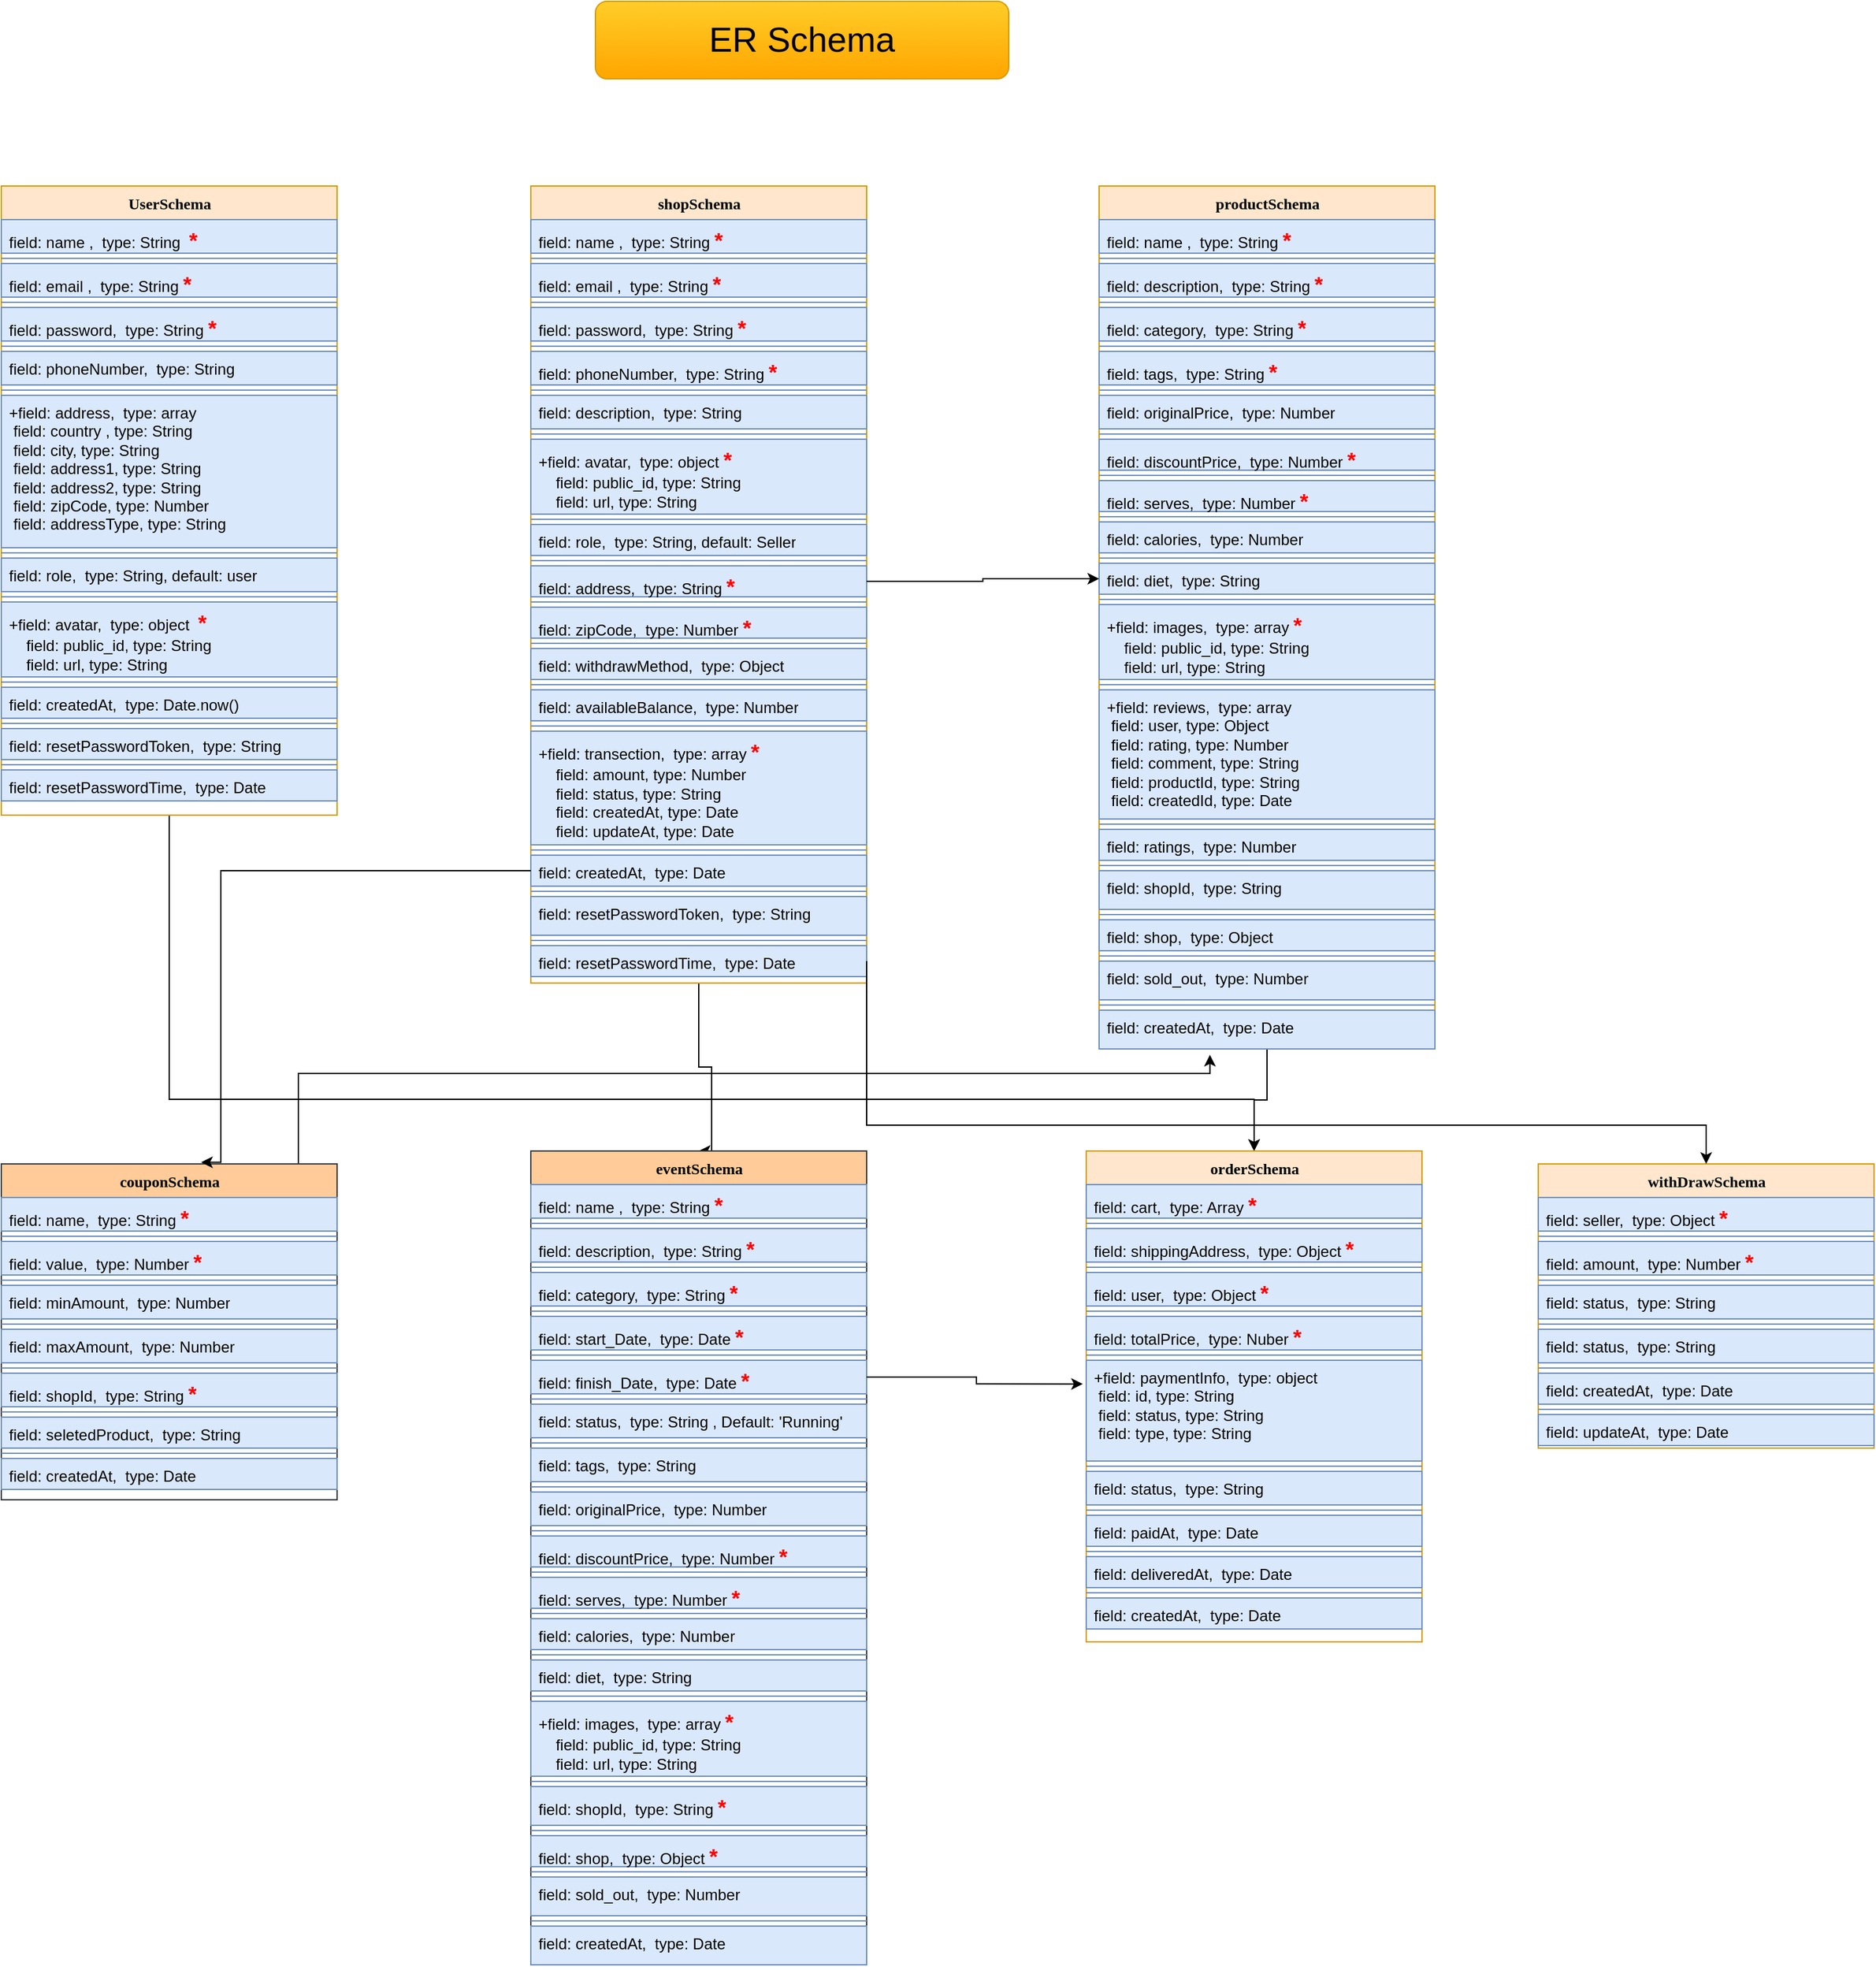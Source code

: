 <mxfile version="21.3.0" type="google">
  <diagram name="Page-1" id="9f46799a-70d6-7492-0946-bef42562c5a5">
    <mxGraphModel dx="3500" dy="2763" grid="1" gridSize="10" guides="1" tooltips="1" connect="1" arrows="1" fold="1" page="1" pageScale="1" pageWidth="1100" pageHeight="850" background="none" math="0" shadow="0">
      <root>
        <mxCell id="0" />
        <mxCell id="1" parent="0" />
        <mxCell id="RWpDVSfCTGZ9m1YP8uwx-280" style="edgeStyle=orthogonalEdgeStyle;rounded=0;orthogonalLoop=1;jettySize=auto;html=1;exitX=0.5;exitY=1;exitDx=0;exitDy=0;entryX=0.5;entryY=0;entryDx=0;entryDy=0;" edge="1" parent="1" source="78961159f06e98e8-17" target="RWpDVSfCTGZ9m1YP8uwx-138">
          <mxGeometry relative="1" as="geometry">
            <Array as="points">
              <mxPoint x="630" y="460" />
              <mxPoint x="1470" y="460" />
            </Array>
          </mxGeometry>
        </mxCell>
        <mxCell id="78961159f06e98e8-17" value="UserSchema" style="swimlane;html=1;fontStyle=1;align=center;verticalAlign=top;childLayout=stackLayout;horizontal=1;startSize=26;horizontalStack=0;resizeParent=1;resizeLast=0;collapsible=1;marginBottom=0;swimlaneFillColor=#ffffff;rounded=0;shadow=0;comic=0;labelBackgroundColor=none;strokeWidth=1;fillColor=#ffe6cc;fontFamily=Verdana;fontSize=12;strokeColor=#d79b00;" parent="1" vertex="1">
          <mxGeometry x="500" y="-247" width="260" height="487" as="geometry" />
        </mxCell>
        <mxCell id="78961159f06e98e8-21" value="field: name ,&amp;nbsp; type: String&amp;nbsp;&lt;font style=&quot;&quot;&gt; &lt;font size=&quot;1&quot; style=&quot;&quot; color=&quot;#ff0000&quot;&gt;&lt;b style=&quot;font-size: 17px;&quot;&gt;*&lt;/b&gt;&lt;/font&gt;&lt;/font&gt;" style="text;html=1;strokeColor=#6c8ebf;fillColor=#dae8fc;align=left;verticalAlign=top;spacingLeft=4;spacingRight=4;whiteSpace=wrap;overflow=hidden;rotatable=0;points=[[0,0.5],[1,0.5]];portConstraint=eastwest;" parent="78961159f06e98e8-17" vertex="1">
          <mxGeometry y="26" width="260" height="26" as="geometry" />
        </mxCell>
        <mxCell id="78961159f06e98e8-19" value="" style="line;html=1;strokeWidth=1;fillColor=#dae8fc;align=left;verticalAlign=middle;spacingTop=-1;spacingLeft=3;spacingRight=3;rotatable=0;labelPosition=right;points=[];portConstraint=eastwest;strokeColor=#6c8ebf;" parent="78961159f06e98e8-17" vertex="1">
          <mxGeometry y="52" width="260" height="8" as="geometry" />
        </mxCell>
        <mxCell id="78961159f06e98e8-23" value="field: email ,&amp;nbsp; type: String&amp;nbsp;&lt;b style=&quot;border-color: var(--border-color); color: rgb(255, 0, 0); font-size: 17px;&quot;&gt;*&lt;/b&gt;" style="text;html=1;strokeColor=#6c8ebf;fillColor=#dae8fc;align=left;verticalAlign=top;spacingLeft=4;spacingRight=4;whiteSpace=wrap;overflow=hidden;rotatable=0;points=[[0,0.5],[1,0.5]];portConstraint=eastwest;" parent="78961159f06e98e8-17" vertex="1">
          <mxGeometry y="60" width="260" height="26" as="geometry" />
        </mxCell>
        <mxCell id="RWpDVSfCTGZ9m1YP8uwx-2" value="" style="line;html=1;strokeWidth=1;fillColor=#dae8fc;align=left;verticalAlign=middle;spacingTop=-1;spacingLeft=3;spacingRight=3;rotatable=0;labelPosition=right;points=[];portConstraint=eastwest;strokeColor=#6c8ebf;" vertex="1" parent="78961159f06e98e8-17">
          <mxGeometry y="86" width="260" height="8" as="geometry" />
        </mxCell>
        <mxCell id="78961159f06e98e8-25" value="field: password,&amp;nbsp; type: String&amp;nbsp;&lt;b style=&quot;border-color: var(--border-color); color: rgb(255, 0, 0); font-size: 17px;&quot;&gt;*&lt;/b&gt;" style="text;html=1;strokeColor=#6c8ebf;fillColor=#dae8fc;align=left;verticalAlign=top;spacingLeft=4;spacingRight=4;whiteSpace=wrap;overflow=hidden;rotatable=0;points=[[0,0.5],[1,0.5]];portConstraint=eastwest;" parent="78961159f06e98e8-17" vertex="1">
          <mxGeometry y="94" width="260" height="26" as="geometry" />
        </mxCell>
        <mxCell id="RWpDVSfCTGZ9m1YP8uwx-3" value="" style="line;html=1;strokeWidth=1;fillColor=#dae8fc;align=left;verticalAlign=middle;spacingTop=-1;spacingLeft=3;spacingRight=3;rotatable=0;labelPosition=right;points=[];portConstraint=eastwest;strokeColor=#6c8ebf;" vertex="1" parent="78961159f06e98e8-17">
          <mxGeometry y="120" width="260" height="8" as="geometry" />
        </mxCell>
        <mxCell id="78961159f06e98e8-26" value="field: phoneNumber,&amp;nbsp; type: String" style="text;html=1;strokeColor=#6c8ebf;fillColor=#dae8fc;align=left;verticalAlign=top;spacingLeft=4;spacingRight=4;whiteSpace=wrap;overflow=hidden;rotatable=0;points=[[0,0.5],[1,0.5]];portConstraint=eastwest;" parent="78961159f06e98e8-17" vertex="1">
          <mxGeometry y="128" width="260" height="26" as="geometry" />
        </mxCell>
        <mxCell id="RWpDVSfCTGZ9m1YP8uwx-4" value="" style="line;html=1;strokeWidth=1;fillColor=#dae8fc;align=left;verticalAlign=middle;spacingTop=-1;spacingLeft=3;spacingRight=3;rotatable=0;labelPosition=right;points=[];portConstraint=eastwest;strokeColor=#6c8ebf;" vertex="1" parent="78961159f06e98e8-17">
          <mxGeometry y="154" width="260" height="8" as="geometry" />
        </mxCell>
        <mxCell id="78961159f06e98e8-24" value="+field: address,&amp;nbsp; type: array&lt;br&gt;&lt;span style=&quot;white-space: pre;&quot;&gt; &lt;/span&gt;field: country , type: String&lt;br&gt;&lt;span style=&quot;white-space: pre;&quot;&gt; &lt;/span&gt;field: city, type: String&lt;br&gt;&lt;span style=&quot;white-space: pre;&quot;&gt; &lt;/span&gt;field: address1, type: String&lt;br&gt;&lt;span style=&quot;white-space: pre;&quot;&gt; &lt;/span&gt;field: address2, type: String&lt;br&gt;&lt;span style=&quot;white-space: pre;&quot;&gt; &lt;/span&gt;field: zipCode, type: Number&lt;br&gt;&lt;span style=&quot;white-space: pre;&quot;&gt; &lt;/span&gt;field: addressType, type: String" style="text;html=1;strokeColor=#6c8ebf;fillColor=#dae8fc;align=left;verticalAlign=top;spacingLeft=4;spacingRight=4;whiteSpace=wrap;overflow=hidden;rotatable=0;points=[[0,0.5],[1,0.5]];portConstraint=eastwest;" parent="78961159f06e98e8-17" vertex="1">
          <mxGeometry y="162" width="260" height="118" as="geometry" />
        </mxCell>
        <mxCell id="RWpDVSfCTGZ9m1YP8uwx-5" value="" style="line;html=1;strokeWidth=1;fillColor=#dae8fc;align=left;verticalAlign=middle;spacingTop=-1;spacingLeft=3;spacingRight=3;rotatable=0;labelPosition=right;points=[];portConstraint=eastwest;strokeColor=#6c8ebf;" vertex="1" parent="78961159f06e98e8-17">
          <mxGeometry y="280" width="260" height="8" as="geometry" />
        </mxCell>
        <mxCell id="RWpDVSfCTGZ9m1YP8uwx-6" value="field: role,&amp;nbsp; type: String, default: user" style="text;html=1;strokeColor=#6c8ebf;fillColor=#dae8fc;align=left;verticalAlign=top;spacingLeft=4;spacingRight=4;whiteSpace=wrap;overflow=hidden;rotatable=0;points=[[0,0.5],[1,0.5]];portConstraint=eastwest;" vertex="1" parent="78961159f06e98e8-17">
          <mxGeometry y="288" width="260" height="26" as="geometry" />
        </mxCell>
        <mxCell id="RWpDVSfCTGZ9m1YP8uwx-7" value="" style="line;html=1;strokeWidth=1;fillColor=#dae8fc;align=left;verticalAlign=middle;spacingTop=-1;spacingLeft=3;spacingRight=3;rotatable=0;labelPosition=right;points=[];portConstraint=eastwest;strokeColor=#6c8ebf;" vertex="1" parent="78961159f06e98e8-17">
          <mxGeometry y="314" width="260" height="8" as="geometry" />
        </mxCell>
        <mxCell id="RWpDVSfCTGZ9m1YP8uwx-8" value="+field: avatar,&amp;nbsp; type: object&amp;nbsp;&amp;nbsp;&lt;b style=&quot;border-color: var(--border-color); color: rgb(255, 0, 0); font-size: 17px;&quot;&gt;*&lt;/b&gt;&lt;br&gt;&lt;span style=&quot;&quot;&gt;&lt;span style=&quot;&quot;&gt;&amp;nbsp;&amp;nbsp;&amp;nbsp;&amp;nbsp;&lt;/span&gt;&lt;/span&gt;field: public_id, type: String&lt;br&gt;&lt;span style=&quot;&quot;&gt;&lt;span style=&quot;&quot;&gt;&amp;nbsp;&amp;nbsp;&amp;nbsp;&amp;nbsp;&lt;/span&gt;&lt;/span&gt;field: url, type: String" style="text;html=1;strokeColor=#6c8ebf;fillColor=#dae8fc;align=left;verticalAlign=top;spacingLeft=4;spacingRight=4;whiteSpace=wrap;overflow=hidden;rotatable=0;points=[[0,0.5],[1,0.5]];portConstraint=eastwest;" vertex="1" parent="78961159f06e98e8-17">
          <mxGeometry y="322" width="260" height="58" as="geometry" />
        </mxCell>
        <mxCell id="RWpDVSfCTGZ9m1YP8uwx-9" value="" style="line;html=1;strokeWidth=1;fillColor=#dae8fc;align=left;verticalAlign=middle;spacingTop=-1;spacingLeft=3;spacingRight=3;rotatable=0;labelPosition=right;points=[];portConstraint=eastwest;strokeColor=#6c8ebf;" vertex="1" parent="78961159f06e98e8-17">
          <mxGeometry y="380" width="260" height="8" as="geometry" />
        </mxCell>
        <mxCell id="RWpDVSfCTGZ9m1YP8uwx-10" value="field: createdAt,&amp;nbsp; type: Date.now()" style="text;html=1;strokeColor=#6c8ebf;fillColor=#dae8fc;align=left;verticalAlign=top;spacingLeft=4;spacingRight=4;whiteSpace=wrap;overflow=hidden;rotatable=0;points=[[0,0.5],[1,0.5]];portConstraint=eastwest;" vertex="1" parent="78961159f06e98e8-17">
          <mxGeometry y="388" width="260" height="24" as="geometry" />
        </mxCell>
        <mxCell id="RWpDVSfCTGZ9m1YP8uwx-11" value="" style="line;html=1;strokeWidth=1;fillColor=#dae8fc;align=left;verticalAlign=middle;spacingTop=-1;spacingLeft=3;spacingRight=3;rotatable=0;labelPosition=right;points=[];portConstraint=eastwest;strokeColor=#6c8ebf;" vertex="1" parent="78961159f06e98e8-17">
          <mxGeometry y="412" width="260" height="8" as="geometry" />
        </mxCell>
        <mxCell id="RWpDVSfCTGZ9m1YP8uwx-12" value="field: resetPasswordToken,&amp;nbsp; type: String" style="text;html=1;strokeColor=#6c8ebf;fillColor=#dae8fc;align=left;verticalAlign=top;spacingLeft=4;spacingRight=4;whiteSpace=wrap;overflow=hidden;rotatable=0;points=[[0,0.5],[1,0.5]];portConstraint=eastwest;" vertex="1" parent="78961159f06e98e8-17">
          <mxGeometry y="420" width="260" height="24" as="geometry" />
        </mxCell>
        <mxCell id="RWpDVSfCTGZ9m1YP8uwx-13" value="" style="line;html=1;strokeWidth=1;fillColor=#dae8fc;align=left;verticalAlign=middle;spacingTop=-1;spacingLeft=3;spacingRight=3;rotatable=0;labelPosition=right;points=[];portConstraint=eastwest;strokeColor=#6c8ebf;" vertex="1" parent="78961159f06e98e8-17">
          <mxGeometry y="444" width="260" height="8" as="geometry" />
        </mxCell>
        <mxCell id="RWpDVSfCTGZ9m1YP8uwx-14" value="field: resetPasswordTime,&amp;nbsp; type: Date" style="text;html=1;strokeColor=#6c8ebf;fillColor=#dae8fc;align=left;verticalAlign=top;spacingLeft=4;spacingRight=4;whiteSpace=wrap;overflow=hidden;rotatable=0;points=[[0,0.5],[1,0.5]];portConstraint=eastwest;" vertex="1" parent="78961159f06e98e8-17">
          <mxGeometry y="452" width="260" height="24" as="geometry" />
        </mxCell>
        <mxCell id="RWpDVSfCTGZ9m1YP8uwx-1" value="&lt;font style=&quot;font-size: 27px;&quot;&gt;ER Schema&lt;/font&gt;" style="rounded=1;whiteSpace=wrap;html=1;fillColor=#ffcd28;strokeColor=#d79b00;gradientColor=#ffa500;" vertex="1" parent="1">
          <mxGeometry x="960" y="-390" width="320" height="60" as="geometry" />
        </mxCell>
        <mxCell id="RWpDVSfCTGZ9m1YP8uwx-274" style="edgeStyle=orthogonalEdgeStyle;rounded=0;orthogonalLoop=1;jettySize=auto;html=1;exitX=0.5;exitY=1;exitDx=0;exitDy=0;entryX=0.5;entryY=0;entryDx=0;entryDy=0;" edge="1" parent="1" source="RWpDVSfCTGZ9m1YP8uwx-15" target="RWpDVSfCTGZ9m1YP8uwx-199">
          <mxGeometry relative="1" as="geometry">
            <Array as="points">
              <mxPoint x="1040" y="435" />
              <mxPoint x="1050" y="435" />
              <mxPoint x="1050" y="500" />
            </Array>
          </mxGeometry>
        </mxCell>
        <mxCell id="RWpDVSfCTGZ9m1YP8uwx-15" value="shopSchema" style="swimlane;html=1;fontStyle=1;align=center;verticalAlign=top;childLayout=stackLayout;horizontal=1;startSize=26;horizontalStack=0;resizeParent=1;resizeLast=0;collapsible=1;marginBottom=0;swimlaneFillColor=#ffffff;rounded=0;shadow=0;comic=0;labelBackgroundColor=none;strokeWidth=1;fillColor=#ffe6cc;fontFamily=Verdana;fontSize=12;strokeColor=#d79b00;" vertex="1" parent="1">
          <mxGeometry x="910" y="-247" width="260" height="617" as="geometry" />
        </mxCell>
        <mxCell id="RWpDVSfCTGZ9m1YP8uwx-16" value="field: name ,&amp;nbsp; type: String&amp;nbsp;&lt;b style=&quot;border-color: var(--border-color); color: rgb(255, 0, 0); font-size: 17px;&quot;&gt;*&lt;/b&gt;" style="text;html=1;strokeColor=#6c8ebf;fillColor=#dae8fc;align=left;verticalAlign=top;spacingLeft=4;spacingRight=4;whiteSpace=wrap;overflow=hidden;rotatable=0;points=[[0,0.5],[1,0.5]];portConstraint=eastwest;" vertex="1" parent="RWpDVSfCTGZ9m1YP8uwx-15">
          <mxGeometry y="26" width="260" height="26" as="geometry" />
        </mxCell>
        <mxCell id="RWpDVSfCTGZ9m1YP8uwx-17" value="" style="line;html=1;strokeWidth=1;fillColor=#dae8fc;align=left;verticalAlign=middle;spacingTop=-1;spacingLeft=3;spacingRight=3;rotatable=0;labelPosition=right;points=[];portConstraint=eastwest;strokeColor=#6c8ebf;" vertex="1" parent="RWpDVSfCTGZ9m1YP8uwx-15">
          <mxGeometry y="52" width="260" height="8" as="geometry" />
        </mxCell>
        <mxCell id="RWpDVSfCTGZ9m1YP8uwx-18" value="field: email ,&amp;nbsp; type: String&amp;nbsp;&lt;b style=&quot;border-color: var(--border-color); color: rgb(255, 0, 0); font-size: 17px;&quot;&gt;*&lt;/b&gt;" style="text;html=1;strokeColor=#6c8ebf;fillColor=#dae8fc;align=left;verticalAlign=top;spacingLeft=4;spacingRight=4;whiteSpace=wrap;overflow=hidden;rotatable=0;points=[[0,0.5],[1,0.5]];portConstraint=eastwest;" vertex="1" parent="RWpDVSfCTGZ9m1YP8uwx-15">
          <mxGeometry y="60" width="260" height="26" as="geometry" />
        </mxCell>
        <mxCell id="RWpDVSfCTGZ9m1YP8uwx-19" value="" style="line;html=1;strokeWidth=1;fillColor=#dae8fc;align=left;verticalAlign=middle;spacingTop=-1;spacingLeft=3;spacingRight=3;rotatable=0;labelPosition=right;points=[];portConstraint=eastwest;strokeColor=#6c8ebf;" vertex="1" parent="RWpDVSfCTGZ9m1YP8uwx-15">
          <mxGeometry y="86" width="260" height="8" as="geometry" />
        </mxCell>
        <mxCell id="RWpDVSfCTGZ9m1YP8uwx-20" value="field: password,&amp;nbsp; type: String&amp;nbsp;&lt;b style=&quot;border-color: var(--border-color); color: rgb(255, 0, 0); font-size: 17px;&quot;&gt;*&lt;/b&gt;" style="text;html=1;strokeColor=#6c8ebf;fillColor=#dae8fc;align=left;verticalAlign=top;spacingLeft=4;spacingRight=4;whiteSpace=wrap;overflow=hidden;rotatable=0;points=[[0,0.5],[1,0.5]];portConstraint=eastwest;" vertex="1" parent="RWpDVSfCTGZ9m1YP8uwx-15">
          <mxGeometry y="94" width="260" height="26" as="geometry" />
        </mxCell>
        <mxCell id="RWpDVSfCTGZ9m1YP8uwx-21" value="" style="line;html=1;strokeWidth=1;fillColor=#dae8fc;align=left;verticalAlign=middle;spacingTop=-1;spacingLeft=3;spacingRight=3;rotatable=0;labelPosition=right;points=[];portConstraint=eastwest;strokeColor=#6c8ebf;" vertex="1" parent="RWpDVSfCTGZ9m1YP8uwx-15">
          <mxGeometry y="120" width="260" height="8" as="geometry" />
        </mxCell>
        <mxCell id="RWpDVSfCTGZ9m1YP8uwx-22" value="field: phoneNumber,&amp;nbsp; type: String&amp;nbsp;&lt;b style=&quot;border-color: var(--border-color); color: rgb(255, 0, 0); font-size: 17px;&quot;&gt;*&lt;/b&gt;" style="text;html=1;strokeColor=#6c8ebf;fillColor=#dae8fc;align=left;verticalAlign=top;spacingLeft=4;spacingRight=4;whiteSpace=wrap;overflow=hidden;rotatable=0;points=[[0,0.5],[1,0.5]];portConstraint=eastwest;" vertex="1" parent="RWpDVSfCTGZ9m1YP8uwx-15">
          <mxGeometry y="128" width="260" height="26" as="geometry" />
        </mxCell>
        <mxCell id="RWpDVSfCTGZ9m1YP8uwx-23" value="" style="line;html=1;strokeWidth=1;fillColor=#dae8fc;align=left;verticalAlign=middle;spacingTop=-1;spacingLeft=3;spacingRight=3;rotatable=0;labelPosition=right;points=[];portConstraint=eastwest;strokeColor=#6c8ebf;" vertex="1" parent="RWpDVSfCTGZ9m1YP8uwx-15">
          <mxGeometry y="154" width="260" height="8" as="geometry" />
        </mxCell>
        <mxCell id="RWpDVSfCTGZ9m1YP8uwx-26" value="field: description,&amp;nbsp; type: String" style="text;html=1;strokeColor=#6c8ebf;fillColor=#dae8fc;align=left;verticalAlign=top;spacingLeft=4;spacingRight=4;whiteSpace=wrap;overflow=hidden;rotatable=0;points=[[0,0.5],[1,0.5]];portConstraint=eastwest;" vertex="1" parent="RWpDVSfCTGZ9m1YP8uwx-15">
          <mxGeometry y="162" width="260" height="26" as="geometry" />
        </mxCell>
        <mxCell id="RWpDVSfCTGZ9m1YP8uwx-27" value="" style="line;html=1;strokeWidth=1;fillColor=#dae8fc;align=left;verticalAlign=middle;spacingTop=-1;spacingLeft=3;spacingRight=3;rotatable=0;labelPosition=right;points=[];portConstraint=eastwest;strokeColor=#6c8ebf;" vertex="1" parent="RWpDVSfCTGZ9m1YP8uwx-15">
          <mxGeometry y="188" width="260" height="8" as="geometry" />
        </mxCell>
        <mxCell id="RWpDVSfCTGZ9m1YP8uwx-28" value="+field: avatar,&amp;nbsp; type: object&amp;nbsp;&lt;b style=&quot;border-color: var(--border-color); color: rgb(255, 0, 0); font-size: 17px;&quot;&gt;*&lt;/b&gt;&lt;br&gt;&lt;span style=&quot;&quot;&gt;&lt;span style=&quot;&quot;&gt;&amp;nbsp;&amp;nbsp;&amp;nbsp;&amp;nbsp;&lt;/span&gt;&lt;/span&gt;field: public_id, type: String&lt;br&gt;&lt;span style=&quot;&quot;&gt;&lt;span style=&quot;&quot;&gt;&amp;nbsp;&amp;nbsp;&amp;nbsp;&amp;nbsp;&lt;/span&gt;&lt;/span&gt;field: url, type: String" style="text;html=1;strokeColor=#6c8ebf;fillColor=#dae8fc;align=left;verticalAlign=top;spacingLeft=4;spacingRight=4;whiteSpace=wrap;overflow=hidden;rotatable=0;points=[[0,0.5],[1,0.5]];portConstraint=eastwest;" vertex="1" parent="RWpDVSfCTGZ9m1YP8uwx-15">
          <mxGeometry y="196" width="260" height="58" as="geometry" />
        </mxCell>
        <mxCell id="RWpDVSfCTGZ9m1YP8uwx-29" value="" style="line;html=1;strokeWidth=1;fillColor=#dae8fc;align=left;verticalAlign=middle;spacingTop=-1;spacingLeft=3;spacingRight=3;rotatable=0;labelPosition=right;points=[];portConstraint=eastwest;strokeColor=#6c8ebf;" vertex="1" parent="RWpDVSfCTGZ9m1YP8uwx-15">
          <mxGeometry y="254" width="260" height="8" as="geometry" />
        </mxCell>
        <mxCell id="RWpDVSfCTGZ9m1YP8uwx-34" value="field: role,&amp;nbsp; type: String, default: Seller" style="text;html=1;strokeColor=#6c8ebf;fillColor=#dae8fc;align=left;verticalAlign=top;spacingLeft=4;spacingRight=4;whiteSpace=wrap;overflow=hidden;rotatable=0;points=[[0,0.5],[1,0.5]];portConstraint=eastwest;" vertex="1" parent="RWpDVSfCTGZ9m1YP8uwx-15">
          <mxGeometry y="262" width="260" height="24" as="geometry" />
        </mxCell>
        <mxCell id="RWpDVSfCTGZ9m1YP8uwx-31" value="" style="line;html=1;strokeWidth=1;fillColor=#dae8fc;align=left;verticalAlign=middle;spacingTop=-1;spacingLeft=3;spacingRight=3;rotatable=0;labelPosition=right;points=[];portConstraint=eastwest;strokeColor=#6c8ebf;" vertex="1" parent="RWpDVSfCTGZ9m1YP8uwx-15">
          <mxGeometry y="286" width="260" height="8" as="geometry" />
        </mxCell>
        <mxCell id="RWpDVSfCTGZ9m1YP8uwx-36" value="field: address,&amp;nbsp; type: String&amp;nbsp;&lt;b style=&quot;border-color: var(--border-color); color: rgb(255, 0, 0); font-size: 17px;&quot;&gt;*&lt;/b&gt;" style="text;html=1;strokeColor=#6c8ebf;fillColor=#dae8fc;align=left;verticalAlign=top;spacingLeft=4;spacingRight=4;whiteSpace=wrap;overflow=hidden;rotatable=0;points=[[0,0.5],[1,0.5]];portConstraint=eastwest;" vertex="1" parent="RWpDVSfCTGZ9m1YP8uwx-15">
          <mxGeometry y="294" width="260" height="24" as="geometry" />
        </mxCell>
        <mxCell id="RWpDVSfCTGZ9m1YP8uwx-38" value="" style="line;html=1;strokeWidth=1;fillColor=#dae8fc;align=left;verticalAlign=middle;spacingTop=-1;spacingLeft=3;spacingRight=3;rotatable=0;labelPosition=right;points=[];portConstraint=eastwest;strokeColor=#6c8ebf;" vertex="1" parent="RWpDVSfCTGZ9m1YP8uwx-15">
          <mxGeometry y="318" width="260" height="8" as="geometry" />
        </mxCell>
        <mxCell id="RWpDVSfCTGZ9m1YP8uwx-37" value="field: zipCode,&amp;nbsp; type: Number&amp;nbsp;&lt;b style=&quot;border-color: var(--border-color); color: rgb(255, 0, 0); font-size: 17px;&quot;&gt;*&lt;/b&gt;" style="text;html=1;strokeColor=#6c8ebf;fillColor=#dae8fc;align=left;verticalAlign=top;spacingLeft=4;spacingRight=4;whiteSpace=wrap;overflow=hidden;rotatable=0;points=[[0,0.5],[1,0.5]];portConstraint=eastwest;" vertex="1" parent="RWpDVSfCTGZ9m1YP8uwx-15">
          <mxGeometry y="326" width="260" height="24" as="geometry" />
        </mxCell>
        <mxCell id="RWpDVSfCTGZ9m1YP8uwx-39" value="" style="line;html=1;strokeWidth=1;fillColor=#dae8fc;align=left;verticalAlign=middle;spacingTop=-1;spacingLeft=3;spacingRight=3;rotatable=0;labelPosition=right;points=[];portConstraint=eastwest;strokeColor=#6c8ebf;" vertex="1" parent="RWpDVSfCTGZ9m1YP8uwx-15">
          <mxGeometry y="350" width="260" height="8" as="geometry" />
        </mxCell>
        <mxCell id="RWpDVSfCTGZ9m1YP8uwx-41" value="field: withdrawMethod,&amp;nbsp; type: Object" style="text;html=1;strokeColor=#6c8ebf;fillColor=#dae8fc;align=left;verticalAlign=top;spacingLeft=4;spacingRight=4;whiteSpace=wrap;overflow=hidden;rotatable=0;points=[[0,0.5],[1,0.5]];portConstraint=eastwest;" vertex="1" parent="RWpDVSfCTGZ9m1YP8uwx-15">
          <mxGeometry y="358" width="260" height="24" as="geometry" />
        </mxCell>
        <mxCell id="RWpDVSfCTGZ9m1YP8uwx-40" value="" style="line;html=1;strokeWidth=1;fillColor=#dae8fc;align=left;verticalAlign=middle;spacingTop=-1;spacingLeft=3;spacingRight=3;rotatable=0;labelPosition=right;points=[];portConstraint=eastwest;strokeColor=#6c8ebf;" vertex="1" parent="RWpDVSfCTGZ9m1YP8uwx-15">
          <mxGeometry y="382" width="260" height="8" as="geometry" />
        </mxCell>
        <mxCell id="RWpDVSfCTGZ9m1YP8uwx-42" value="field: availableBalance,&amp;nbsp; type: Number" style="text;html=1;strokeColor=#6c8ebf;fillColor=#dae8fc;align=left;verticalAlign=top;spacingLeft=4;spacingRight=4;whiteSpace=wrap;overflow=hidden;rotatable=0;points=[[0,0.5],[1,0.5]];portConstraint=eastwest;" vertex="1" parent="RWpDVSfCTGZ9m1YP8uwx-15">
          <mxGeometry y="390" width="260" height="24" as="geometry" />
        </mxCell>
        <mxCell id="RWpDVSfCTGZ9m1YP8uwx-44" value="" style="line;html=1;strokeWidth=1;fillColor=#dae8fc;align=left;verticalAlign=middle;spacingTop=-1;spacingLeft=3;spacingRight=3;rotatable=0;labelPosition=right;points=[];portConstraint=eastwest;strokeColor=#6c8ebf;" vertex="1" parent="RWpDVSfCTGZ9m1YP8uwx-15">
          <mxGeometry y="414" width="260" height="8" as="geometry" />
        </mxCell>
        <mxCell id="RWpDVSfCTGZ9m1YP8uwx-43" value="+field: transection,&amp;nbsp; type: array&amp;nbsp;&lt;b style=&quot;border-color: var(--border-color); color: rgb(255, 0, 0); font-size: 17px;&quot;&gt;*&lt;/b&gt;&lt;br&gt;&lt;span style=&quot;&quot;&gt;&lt;span style=&quot;white-space: pre;&quot;&gt;&amp;nbsp;&amp;nbsp;&amp;nbsp;&amp;nbsp;&lt;/span&gt;&lt;/span&gt;field: amount, type: Number&lt;br&gt;&lt;span style=&quot;&quot;&gt;&lt;span style=&quot;white-space: pre;&quot;&gt;&amp;nbsp;&amp;nbsp;&amp;nbsp;&amp;nbsp;&lt;/span&gt;&lt;/span&gt;field: status, type: String&lt;br&gt;&lt;span style=&quot;&quot;&gt;&lt;span style=&quot;white-space: pre;&quot;&gt;&amp;nbsp;&amp;nbsp;&amp;nbsp;&amp;nbsp;&lt;/span&gt;&lt;/span&gt;field: createdAt, type: Date&lt;br&gt;&lt;span style=&quot;&quot;&gt;&lt;span style=&quot;white-space: pre;&quot;&gt;&amp;nbsp;&amp;nbsp;&amp;nbsp;&amp;nbsp;&lt;/span&gt;&lt;/span&gt;field: updateAt, type: Date&lt;br&gt;&lt;span style=&quot;&quot;&gt;&lt;span style=&quot;white-space: pre;&quot;&gt;&amp;nbsp;&amp;nbsp;&amp;nbsp;&amp;nbsp;&lt;/span&gt;&lt;/span&gt;" style="text;html=1;strokeColor=#6c8ebf;fillColor=#dae8fc;align=left;verticalAlign=top;spacingLeft=4;spacingRight=4;whiteSpace=wrap;overflow=hidden;rotatable=0;points=[[0,0.5],[1,0.5]];portConstraint=eastwest;" vertex="1" parent="RWpDVSfCTGZ9m1YP8uwx-15">
          <mxGeometry y="422" width="260" height="88" as="geometry" />
        </mxCell>
        <mxCell id="RWpDVSfCTGZ9m1YP8uwx-48" value="" style="line;html=1;strokeWidth=1;fillColor=#dae8fc;align=left;verticalAlign=middle;spacingTop=-1;spacingLeft=3;spacingRight=3;rotatable=0;labelPosition=right;points=[];portConstraint=eastwest;strokeColor=#6c8ebf;" vertex="1" parent="RWpDVSfCTGZ9m1YP8uwx-15">
          <mxGeometry y="510" width="260" height="8" as="geometry" />
        </mxCell>
        <mxCell id="RWpDVSfCTGZ9m1YP8uwx-46" value="field: createdAt,&amp;nbsp; type: Date" style="text;html=1;strokeColor=#6c8ebf;fillColor=#dae8fc;align=left;verticalAlign=top;spacingLeft=4;spacingRight=4;whiteSpace=wrap;overflow=hidden;rotatable=0;points=[[0,0.5],[1,0.5]];portConstraint=eastwest;" vertex="1" parent="RWpDVSfCTGZ9m1YP8uwx-15">
          <mxGeometry y="518" width="260" height="24" as="geometry" />
        </mxCell>
        <mxCell id="RWpDVSfCTGZ9m1YP8uwx-45" value="" style="line;html=1;strokeWidth=1;fillColor=#dae8fc;align=left;verticalAlign=middle;spacingTop=-1;spacingLeft=3;spacingRight=3;rotatable=0;labelPosition=right;points=[];portConstraint=eastwest;strokeColor=#6c8ebf;" vertex="1" parent="RWpDVSfCTGZ9m1YP8uwx-15">
          <mxGeometry y="542" width="260" height="8" as="geometry" />
        </mxCell>
        <mxCell id="RWpDVSfCTGZ9m1YP8uwx-49" value="field: resetPasswordToken,&amp;nbsp; type: String" style="text;html=1;strokeColor=#6c8ebf;fillColor=#dae8fc;align=left;verticalAlign=top;spacingLeft=4;spacingRight=4;whiteSpace=wrap;overflow=hidden;rotatable=0;points=[[0,0.5],[1,0.5]];portConstraint=eastwest;" vertex="1" parent="RWpDVSfCTGZ9m1YP8uwx-15">
          <mxGeometry y="550" width="260" height="30" as="geometry" />
        </mxCell>
        <mxCell id="RWpDVSfCTGZ9m1YP8uwx-51" value="" style="line;html=1;strokeWidth=1;fillColor=#dae8fc;align=left;verticalAlign=middle;spacingTop=-1;spacingLeft=3;spacingRight=3;rotatable=0;labelPosition=right;points=[];portConstraint=eastwest;strokeColor=#6c8ebf;" vertex="1" parent="RWpDVSfCTGZ9m1YP8uwx-15">
          <mxGeometry y="580" width="260" height="8" as="geometry" />
        </mxCell>
        <mxCell id="RWpDVSfCTGZ9m1YP8uwx-275" value="field: resetPasswordTime,&amp;nbsp; type: Date" style="text;html=1;strokeColor=#6c8ebf;fillColor=#dae8fc;align=left;verticalAlign=top;spacingLeft=4;spacingRight=4;whiteSpace=wrap;overflow=hidden;rotatable=0;points=[[0,0.5],[1,0.5]];portConstraint=eastwest;" vertex="1" parent="RWpDVSfCTGZ9m1YP8uwx-15">
          <mxGeometry y="588" width="260" height="24" as="geometry" />
        </mxCell>
        <mxCell id="RWpDVSfCTGZ9m1YP8uwx-278" style="edgeStyle=orthogonalEdgeStyle;rounded=0;orthogonalLoop=1;jettySize=auto;html=1;exitX=0.5;exitY=1;exitDx=0;exitDy=0;entryX=0.5;entryY=0;entryDx=0;entryDy=0;" edge="1" parent="1" source="RWpDVSfCTGZ9m1YP8uwx-52" target="RWpDVSfCTGZ9m1YP8uwx-138">
          <mxGeometry relative="1" as="geometry" />
        </mxCell>
        <mxCell id="RWpDVSfCTGZ9m1YP8uwx-52" value="productSchema" style="swimlane;html=1;fontStyle=1;align=center;verticalAlign=top;childLayout=stackLayout;horizontal=1;startSize=26;horizontalStack=0;resizeParent=1;resizeLast=0;collapsible=1;marginBottom=0;swimlaneFillColor=#ffffff;rounded=0;shadow=0;comic=0;labelBackgroundColor=none;strokeWidth=1;fillColor=#ffe6cc;fontFamily=Verdana;fontSize=12;strokeColor=#d79b00;" vertex="1" parent="1">
          <mxGeometry x="1350" y="-247" width="260" height="668" as="geometry" />
        </mxCell>
        <mxCell id="RWpDVSfCTGZ9m1YP8uwx-53" value="field: name ,&amp;nbsp; type: String&amp;nbsp;&lt;b style=&quot;border-color: var(--border-color); color: rgb(255, 0, 0); font-size: 17px;&quot;&gt;*&lt;/b&gt;" style="text;html=1;strokeColor=#6c8ebf;fillColor=#dae8fc;align=left;verticalAlign=top;spacingLeft=4;spacingRight=4;whiteSpace=wrap;overflow=hidden;rotatable=0;points=[[0,0.5],[1,0.5]];portConstraint=eastwest;" vertex="1" parent="RWpDVSfCTGZ9m1YP8uwx-52">
          <mxGeometry y="26" width="260" height="26" as="geometry" />
        </mxCell>
        <mxCell id="RWpDVSfCTGZ9m1YP8uwx-54" value="" style="line;html=1;strokeWidth=1;fillColor=#dae8fc;align=left;verticalAlign=middle;spacingTop=-1;spacingLeft=3;spacingRight=3;rotatable=0;labelPosition=right;points=[];portConstraint=eastwest;strokeColor=#6c8ebf;" vertex="1" parent="RWpDVSfCTGZ9m1YP8uwx-52">
          <mxGeometry y="52" width="260" height="8" as="geometry" />
        </mxCell>
        <mxCell id="RWpDVSfCTGZ9m1YP8uwx-61" value="field: description,&amp;nbsp; type: String&amp;nbsp;&lt;b style=&quot;border-color: var(--border-color); color: rgb(255, 0, 0); font-size: 17px;&quot;&gt;*&lt;/b&gt;" style="text;html=1;strokeColor=#6c8ebf;fillColor=#dae8fc;align=left;verticalAlign=top;spacingLeft=4;spacingRight=4;whiteSpace=wrap;overflow=hidden;rotatable=0;points=[[0,0.5],[1,0.5]];portConstraint=eastwest;" vertex="1" parent="RWpDVSfCTGZ9m1YP8uwx-52">
          <mxGeometry y="60" width="260" height="26" as="geometry" />
        </mxCell>
        <mxCell id="RWpDVSfCTGZ9m1YP8uwx-62" value="" style="line;html=1;strokeWidth=1;fillColor=#dae8fc;align=left;verticalAlign=middle;spacingTop=-1;spacingLeft=3;spacingRight=3;rotatable=0;labelPosition=right;points=[];portConstraint=eastwest;strokeColor=#6c8ebf;" vertex="1" parent="RWpDVSfCTGZ9m1YP8uwx-52">
          <mxGeometry y="86" width="260" height="8" as="geometry" />
        </mxCell>
        <mxCell id="RWpDVSfCTGZ9m1YP8uwx-57" value="field: category,&amp;nbsp; type: String&amp;nbsp;&lt;b style=&quot;border-color: var(--border-color); color: rgb(255, 0, 0); font-size: 17px;&quot;&gt;*&lt;/b&gt;" style="text;html=1;strokeColor=#6c8ebf;fillColor=#dae8fc;align=left;verticalAlign=top;spacingLeft=4;spacingRight=4;whiteSpace=wrap;overflow=hidden;rotatable=0;points=[[0,0.5],[1,0.5]];portConstraint=eastwest;" vertex="1" parent="RWpDVSfCTGZ9m1YP8uwx-52">
          <mxGeometry y="94" width="260" height="26" as="geometry" />
        </mxCell>
        <mxCell id="RWpDVSfCTGZ9m1YP8uwx-58" value="" style="line;html=1;strokeWidth=1;fillColor=#dae8fc;align=left;verticalAlign=middle;spacingTop=-1;spacingLeft=3;spacingRight=3;rotatable=0;labelPosition=right;points=[];portConstraint=eastwest;strokeColor=#6c8ebf;" vertex="1" parent="RWpDVSfCTGZ9m1YP8uwx-52">
          <mxGeometry y="120" width="260" height="8" as="geometry" />
        </mxCell>
        <mxCell id="RWpDVSfCTGZ9m1YP8uwx-59" value="field: tags,&amp;nbsp; type: String&amp;nbsp;&lt;b style=&quot;border-color: var(--border-color); color: rgb(255, 0, 0); font-size: 17px;&quot;&gt;*&lt;/b&gt;" style="text;html=1;strokeColor=#6c8ebf;fillColor=#dae8fc;align=left;verticalAlign=top;spacingLeft=4;spacingRight=4;whiteSpace=wrap;overflow=hidden;rotatable=0;points=[[0,0.5],[1,0.5]];portConstraint=eastwest;" vertex="1" parent="RWpDVSfCTGZ9m1YP8uwx-52">
          <mxGeometry y="128" width="260" height="26" as="geometry" />
        </mxCell>
        <mxCell id="RWpDVSfCTGZ9m1YP8uwx-60" value="" style="line;html=1;strokeWidth=1;fillColor=#dae8fc;align=left;verticalAlign=middle;spacingTop=-1;spacingLeft=3;spacingRight=3;rotatable=0;labelPosition=right;points=[];portConstraint=eastwest;strokeColor=#6c8ebf;" vertex="1" parent="RWpDVSfCTGZ9m1YP8uwx-52">
          <mxGeometry y="154" width="260" height="8" as="geometry" />
        </mxCell>
        <mxCell id="RWpDVSfCTGZ9m1YP8uwx-83" value="field: originalPrice,&amp;nbsp; type: Number" style="text;html=1;strokeColor=#6c8ebf;fillColor=#dae8fc;align=left;verticalAlign=top;spacingLeft=4;spacingRight=4;whiteSpace=wrap;overflow=hidden;rotatable=0;points=[[0,0.5],[1,0.5]];portConstraint=eastwest;" vertex="1" parent="RWpDVSfCTGZ9m1YP8uwx-52">
          <mxGeometry y="162" width="260" height="26" as="geometry" />
        </mxCell>
        <mxCell id="RWpDVSfCTGZ9m1YP8uwx-64" value="" style="line;html=1;strokeWidth=1;fillColor=#dae8fc;align=left;verticalAlign=middle;spacingTop=-1;spacingLeft=3;spacingRight=3;rotatable=0;labelPosition=right;points=[];portConstraint=eastwest;strokeColor=#6c8ebf;" vertex="1" parent="RWpDVSfCTGZ9m1YP8uwx-52">
          <mxGeometry y="188" width="260" height="8" as="geometry" />
        </mxCell>
        <mxCell id="RWpDVSfCTGZ9m1YP8uwx-65" value="field: discountPrice,&amp;nbsp; type: Number&amp;nbsp;&lt;b style=&quot;border-color: var(--border-color); color: rgb(255, 0, 0); font-size: 17px;&quot;&gt;*&lt;/b&gt;" style="text;html=1;strokeColor=#6c8ebf;fillColor=#dae8fc;align=left;verticalAlign=top;spacingLeft=4;spacingRight=4;whiteSpace=wrap;overflow=hidden;rotatable=0;points=[[0,0.5],[1,0.5]];portConstraint=eastwest;" vertex="1" parent="RWpDVSfCTGZ9m1YP8uwx-52">
          <mxGeometry y="196" width="260" height="24" as="geometry" />
        </mxCell>
        <mxCell id="RWpDVSfCTGZ9m1YP8uwx-66" value="" style="line;html=1;strokeWidth=1;fillColor=#dae8fc;align=left;verticalAlign=middle;spacingTop=-1;spacingLeft=3;spacingRight=3;rotatable=0;labelPosition=right;points=[];portConstraint=eastwest;strokeColor=#6c8ebf;" vertex="1" parent="RWpDVSfCTGZ9m1YP8uwx-52">
          <mxGeometry y="220" width="260" height="8" as="geometry" />
        </mxCell>
        <mxCell id="RWpDVSfCTGZ9m1YP8uwx-67" value="field: serves,&amp;nbsp; type: Number&amp;nbsp;&lt;b style=&quot;border-color: var(--border-color); color: rgb(255, 0, 0); font-size: 17px;&quot;&gt;*&lt;/b&gt;" style="text;html=1;strokeColor=#6c8ebf;fillColor=#dae8fc;align=left;verticalAlign=top;spacingLeft=4;spacingRight=4;whiteSpace=wrap;overflow=hidden;rotatable=0;points=[[0,0.5],[1,0.5]];portConstraint=eastwest;" vertex="1" parent="RWpDVSfCTGZ9m1YP8uwx-52">
          <mxGeometry y="228" width="260" height="24" as="geometry" />
        </mxCell>
        <mxCell id="RWpDVSfCTGZ9m1YP8uwx-68" value="" style="line;html=1;strokeWidth=1;fillColor=#dae8fc;align=left;verticalAlign=middle;spacingTop=-1;spacingLeft=3;spacingRight=3;rotatable=0;labelPosition=right;points=[];portConstraint=eastwest;strokeColor=#6c8ebf;" vertex="1" parent="RWpDVSfCTGZ9m1YP8uwx-52">
          <mxGeometry y="252" width="260" height="8" as="geometry" />
        </mxCell>
        <mxCell id="RWpDVSfCTGZ9m1YP8uwx-69" value="field: calories,&amp;nbsp; type: Number" style="text;html=1;strokeColor=#6c8ebf;fillColor=#dae8fc;align=left;verticalAlign=top;spacingLeft=4;spacingRight=4;whiteSpace=wrap;overflow=hidden;rotatable=0;points=[[0,0.5],[1,0.5]];portConstraint=eastwest;" vertex="1" parent="RWpDVSfCTGZ9m1YP8uwx-52">
          <mxGeometry y="260" width="260" height="24" as="geometry" />
        </mxCell>
        <mxCell id="RWpDVSfCTGZ9m1YP8uwx-70" value="" style="line;html=1;strokeWidth=1;fillColor=#dae8fc;align=left;verticalAlign=middle;spacingTop=-1;spacingLeft=3;spacingRight=3;rotatable=0;labelPosition=right;points=[];portConstraint=eastwest;strokeColor=#6c8ebf;" vertex="1" parent="RWpDVSfCTGZ9m1YP8uwx-52">
          <mxGeometry y="284" width="260" height="8" as="geometry" />
        </mxCell>
        <mxCell id="RWpDVSfCTGZ9m1YP8uwx-71" value="field: diet,&amp;nbsp; type: String" style="text;html=1;strokeColor=#6c8ebf;fillColor=#dae8fc;align=left;verticalAlign=top;spacingLeft=4;spacingRight=4;whiteSpace=wrap;overflow=hidden;rotatable=0;points=[[0,0.5],[1,0.5]];portConstraint=eastwest;" vertex="1" parent="RWpDVSfCTGZ9m1YP8uwx-52">
          <mxGeometry y="292" width="260" height="24" as="geometry" />
        </mxCell>
        <mxCell id="RWpDVSfCTGZ9m1YP8uwx-72" value="" style="line;html=1;strokeWidth=1;fillColor=#dae8fc;align=left;verticalAlign=middle;spacingTop=-1;spacingLeft=3;spacingRight=3;rotatable=0;labelPosition=right;points=[];portConstraint=eastwest;strokeColor=#6c8ebf;" vertex="1" parent="RWpDVSfCTGZ9m1YP8uwx-52">
          <mxGeometry y="316" width="260" height="8" as="geometry" />
        </mxCell>
        <mxCell id="RWpDVSfCTGZ9m1YP8uwx-84" value="+field: images,&amp;nbsp; type: array&amp;nbsp;&lt;b style=&quot;border-color: var(--border-color); color: rgb(255, 0, 0); font-size: 17px;&quot;&gt;*&lt;/b&gt;&lt;br&gt;&lt;span style=&quot;&quot;&gt;&lt;span style=&quot;&quot;&gt;&amp;nbsp;&amp;nbsp;&amp;nbsp;&amp;nbsp;&lt;/span&gt;&lt;/span&gt;field: public_id, type: String&lt;br&gt;&lt;span style=&quot;&quot;&gt;&lt;span style=&quot;&quot;&gt;&amp;nbsp;&amp;nbsp;&amp;nbsp;&amp;nbsp;&lt;/span&gt;&lt;/span&gt;field: url, type: String" style="text;html=1;strokeColor=#6c8ebf;fillColor=#dae8fc;align=left;verticalAlign=top;spacingLeft=4;spacingRight=4;whiteSpace=wrap;overflow=hidden;rotatable=0;points=[[0,0.5],[1,0.5]];portConstraint=eastwest;" vertex="1" parent="RWpDVSfCTGZ9m1YP8uwx-52">
          <mxGeometry y="324" width="260" height="58" as="geometry" />
        </mxCell>
        <mxCell id="RWpDVSfCTGZ9m1YP8uwx-74" value="" style="line;html=1;strokeWidth=1;fillColor=#dae8fc;align=left;verticalAlign=middle;spacingTop=-1;spacingLeft=3;spacingRight=3;rotatable=0;labelPosition=right;points=[];portConstraint=eastwest;strokeColor=#6c8ebf;" vertex="1" parent="RWpDVSfCTGZ9m1YP8uwx-52">
          <mxGeometry y="382" width="260" height="8" as="geometry" />
        </mxCell>
        <mxCell id="RWpDVSfCTGZ9m1YP8uwx-75" value="+field: reviews,&amp;nbsp; type: array&lt;br&gt;&lt;span style=&quot;white-space: pre;&quot;&gt; &lt;/span&gt;field: user, type: Object&lt;br&gt;&lt;span style=&quot;white-space: pre;&quot;&gt; &lt;/span&gt;field: rating, type: Number&lt;br&gt;&lt;span style=&quot;white-space: pre;&quot;&gt; &lt;/span&gt;field: comment, type: String&lt;br&gt;&lt;span style=&quot;white-space: pre;&quot;&gt; &lt;/span&gt;field: productId, type: String&lt;br&gt;&lt;span style=&quot;white-space: pre;&quot;&gt; &lt;/span&gt;field: createdId, type: Date&lt;br&gt;&lt;span style=&quot;white-space: pre;&quot;&gt; &lt;/span&gt;" style="text;html=1;strokeColor=#6c8ebf;fillColor=#dae8fc;align=left;verticalAlign=top;spacingLeft=4;spacingRight=4;whiteSpace=wrap;overflow=hidden;rotatable=0;points=[[0,0.5],[1,0.5]];portConstraint=eastwest;" vertex="1" parent="RWpDVSfCTGZ9m1YP8uwx-52">
          <mxGeometry y="390" width="260" height="100" as="geometry" />
        </mxCell>
        <mxCell id="RWpDVSfCTGZ9m1YP8uwx-76" value="" style="line;html=1;strokeWidth=1;fillColor=#dae8fc;align=left;verticalAlign=middle;spacingTop=-1;spacingLeft=3;spacingRight=3;rotatable=0;labelPosition=right;points=[];portConstraint=eastwest;strokeColor=#6c8ebf;" vertex="1" parent="RWpDVSfCTGZ9m1YP8uwx-52">
          <mxGeometry y="490" width="260" height="8" as="geometry" />
        </mxCell>
        <mxCell id="RWpDVSfCTGZ9m1YP8uwx-77" value="field: ratings,&amp;nbsp; type: Number" style="text;html=1;strokeColor=#6c8ebf;fillColor=#dae8fc;align=left;verticalAlign=top;spacingLeft=4;spacingRight=4;whiteSpace=wrap;overflow=hidden;rotatable=0;points=[[0,0.5],[1,0.5]];portConstraint=eastwest;" vertex="1" parent="RWpDVSfCTGZ9m1YP8uwx-52">
          <mxGeometry y="498" width="260" height="24" as="geometry" />
        </mxCell>
        <mxCell id="RWpDVSfCTGZ9m1YP8uwx-78" value="" style="line;html=1;strokeWidth=1;fillColor=#dae8fc;align=left;verticalAlign=middle;spacingTop=-1;spacingLeft=3;spacingRight=3;rotatable=0;labelPosition=right;points=[];portConstraint=eastwest;strokeColor=#6c8ebf;" vertex="1" parent="RWpDVSfCTGZ9m1YP8uwx-52">
          <mxGeometry y="522" width="260" height="8" as="geometry" />
        </mxCell>
        <mxCell id="RWpDVSfCTGZ9m1YP8uwx-79" value="field: shopId,&amp;nbsp; type: String" style="text;html=1;strokeColor=#6c8ebf;fillColor=#dae8fc;align=left;verticalAlign=top;spacingLeft=4;spacingRight=4;whiteSpace=wrap;overflow=hidden;rotatable=0;points=[[0,0.5],[1,0.5]];portConstraint=eastwest;" vertex="1" parent="RWpDVSfCTGZ9m1YP8uwx-52">
          <mxGeometry y="530" width="260" height="30" as="geometry" />
        </mxCell>
        <mxCell id="RWpDVSfCTGZ9m1YP8uwx-80" value="" style="line;html=1;strokeWidth=1;fillColor=#dae8fc;align=left;verticalAlign=middle;spacingTop=-1;spacingLeft=3;spacingRight=3;rotatable=0;labelPosition=right;points=[];portConstraint=eastwest;strokeColor=#6c8ebf;" vertex="1" parent="RWpDVSfCTGZ9m1YP8uwx-52">
          <mxGeometry y="560" width="260" height="8" as="geometry" />
        </mxCell>
        <mxCell id="RWpDVSfCTGZ9m1YP8uwx-81" value="field: shop,&amp;nbsp; type: Object" style="text;html=1;strokeColor=#6c8ebf;fillColor=#dae8fc;align=left;verticalAlign=top;spacingLeft=4;spacingRight=4;whiteSpace=wrap;overflow=hidden;rotatable=0;points=[[0,0.5],[1,0.5]];portConstraint=eastwest;" vertex="1" parent="RWpDVSfCTGZ9m1YP8uwx-52">
          <mxGeometry y="568" width="260" height="24" as="geometry" />
        </mxCell>
        <mxCell id="RWpDVSfCTGZ9m1YP8uwx-86" value="" style="line;html=1;strokeWidth=1;fillColor=#dae8fc;align=left;verticalAlign=middle;spacingTop=-1;spacingLeft=3;spacingRight=3;rotatable=0;labelPosition=right;points=[];portConstraint=eastwest;strokeColor=#6c8ebf;" vertex="1" parent="RWpDVSfCTGZ9m1YP8uwx-52">
          <mxGeometry y="592" width="260" height="8" as="geometry" />
        </mxCell>
        <mxCell id="RWpDVSfCTGZ9m1YP8uwx-85" value="field: sold_out,&amp;nbsp; type: Number" style="text;html=1;strokeColor=#6c8ebf;fillColor=#dae8fc;align=left;verticalAlign=top;spacingLeft=4;spacingRight=4;whiteSpace=wrap;overflow=hidden;rotatable=0;points=[[0,0.5],[1,0.5]];portConstraint=eastwest;" vertex="1" parent="RWpDVSfCTGZ9m1YP8uwx-52">
          <mxGeometry y="600" width="260" height="30" as="geometry" />
        </mxCell>
        <mxCell id="RWpDVSfCTGZ9m1YP8uwx-87" value="" style="line;html=1;strokeWidth=1;fillColor=#dae8fc;align=left;verticalAlign=middle;spacingTop=-1;spacingLeft=3;spacingRight=3;rotatable=0;labelPosition=right;points=[];portConstraint=eastwest;strokeColor=#6c8ebf;" vertex="1" parent="RWpDVSfCTGZ9m1YP8uwx-52">
          <mxGeometry y="630" width="260" height="8" as="geometry" />
        </mxCell>
        <mxCell id="RWpDVSfCTGZ9m1YP8uwx-279" value="field: createdAt,&amp;nbsp; type: Date" style="text;html=1;strokeColor=#6c8ebf;fillColor=#dae8fc;align=left;verticalAlign=top;spacingLeft=4;spacingRight=4;whiteSpace=wrap;overflow=hidden;rotatable=0;points=[[0,0.5],[1,0.5]];portConstraint=eastwest;" vertex="1" parent="RWpDVSfCTGZ9m1YP8uwx-52">
          <mxGeometry y="638" width="260" height="30" as="geometry" />
        </mxCell>
        <mxCell id="RWpDVSfCTGZ9m1YP8uwx-138" value="orderSchema" style="swimlane;html=1;fontStyle=1;align=center;verticalAlign=top;childLayout=stackLayout;horizontal=1;startSize=26;horizontalStack=0;resizeParent=1;resizeLast=0;collapsible=1;marginBottom=0;swimlaneFillColor=#ffffff;rounded=0;shadow=0;comic=0;labelBackgroundColor=none;strokeWidth=1;fillColor=#ffe6cc;fontFamily=Verdana;fontSize=12;strokeColor=#d79b00;" vertex="1" parent="1">
          <mxGeometry x="1340" y="500" width="260" height="380" as="geometry" />
        </mxCell>
        <mxCell id="RWpDVSfCTGZ9m1YP8uwx-139" value="field: cart,&amp;nbsp; type: Array&amp;nbsp;&lt;b style=&quot;border-color: var(--border-color); color: rgb(255, 0, 0); font-size: 17px;&quot;&gt;*&lt;/b&gt;" style="text;html=1;strokeColor=#6c8ebf;fillColor=#dae8fc;align=left;verticalAlign=top;spacingLeft=4;spacingRight=4;whiteSpace=wrap;overflow=hidden;rotatable=0;points=[[0,0.5],[1,0.5]];portConstraint=eastwest;" vertex="1" parent="RWpDVSfCTGZ9m1YP8uwx-138">
          <mxGeometry y="26" width="260" height="26" as="geometry" />
        </mxCell>
        <mxCell id="RWpDVSfCTGZ9m1YP8uwx-140" value="" style="line;html=1;strokeWidth=1;fillColor=#dae8fc;align=left;verticalAlign=middle;spacingTop=-1;spacingLeft=3;spacingRight=3;rotatable=0;labelPosition=right;points=[];portConstraint=eastwest;strokeColor=#6c8ebf;" vertex="1" parent="RWpDVSfCTGZ9m1YP8uwx-138">
          <mxGeometry y="52" width="260" height="8" as="geometry" />
        </mxCell>
        <mxCell id="RWpDVSfCTGZ9m1YP8uwx-141" value="field: shippingAddress,&amp;nbsp; type: Object&amp;nbsp;&lt;b style=&quot;border-color: var(--border-color); color: rgb(255, 0, 0); font-size: 17px;&quot;&gt;*&lt;/b&gt;" style="text;html=1;strokeColor=#6c8ebf;fillColor=#dae8fc;align=left;verticalAlign=top;spacingLeft=4;spacingRight=4;whiteSpace=wrap;overflow=hidden;rotatable=0;points=[[0,0.5],[1,0.5]];portConstraint=eastwest;" vertex="1" parent="RWpDVSfCTGZ9m1YP8uwx-138">
          <mxGeometry y="60" width="260" height="26" as="geometry" />
        </mxCell>
        <mxCell id="RWpDVSfCTGZ9m1YP8uwx-142" value="" style="line;html=1;strokeWidth=1;fillColor=#dae8fc;align=left;verticalAlign=middle;spacingTop=-1;spacingLeft=3;spacingRight=3;rotatable=0;labelPosition=right;points=[];portConstraint=eastwest;strokeColor=#6c8ebf;" vertex="1" parent="RWpDVSfCTGZ9m1YP8uwx-138">
          <mxGeometry y="86" width="260" height="8" as="geometry" />
        </mxCell>
        <mxCell id="RWpDVSfCTGZ9m1YP8uwx-143" value="field: user,&amp;nbsp; type: Object&amp;nbsp;&lt;b style=&quot;border-color: var(--border-color); color: rgb(255, 0, 0); font-size: 17px;&quot;&gt;*&lt;/b&gt;" style="text;html=1;strokeColor=#6c8ebf;fillColor=#dae8fc;align=left;verticalAlign=top;spacingLeft=4;spacingRight=4;whiteSpace=wrap;overflow=hidden;rotatable=0;points=[[0,0.5],[1,0.5]];portConstraint=eastwest;" vertex="1" parent="RWpDVSfCTGZ9m1YP8uwx-138">
          <mxGeometry y="94" width="260" height="26" as="geometry" />
        </mxCell>
        <mxCell id="RWpDVSfCTGZ9m1YP8uwx-144" value="" style="line;html=1;strokeWidth=1;fillColor=#dae8fc;align=left;verticalAlign=middle;spacingTop=-1;spacingLeft=3;spacingRight=3;rotatable=0;labelPosition=right;points=[];portConstraint=eastwest;strokeColor=#6c8ebf;" vertex="1" parent="RWpDVSfCTGZ9m1YP8uwx-138">
          <mxGeometry y="120" width="260" height="8" as="geometry" />
        </mxCell>
        <mxCell id="RWpDVSfCTGZ9m1YP8uwx-145" value="field: totalPrice,&amp;nbsp; type: Nuber&amp;nbsp;&lt;b style=&quot;border-color: var(--border-color); color: rgb(255, 0, 0); font-size: 17px;&quot;&gt;*&lt;/b&gt;" style="text;html=1;strokeColor=#6c8ebf;fillColor=#dae8fc;align=left;verticalAlign=top;spacingLeft=4;spacingRight=4;whiteSpace=wrap;overflow=hidden;rotatable=0;points=[[0,0.5],[1,0.5]];portConstraint=eastwest;" vertex="1" parent="RWpDVSfCTGZ9m1YP8uwx-138">
          <mxGeometry y="128" width="260" height="26" as="geometry" />
        </mxCell>
        <mxCell id="RWpDVSfCTGZ9m1YP8uwx-146" value="" style="line;html=1;strokeWidth=1;fillColor=#dae8fc;align=left;verticalAlign=middle;spacingTop=-1;spacingLeft=3;spacingRight=3;rotatable=0;labelPosition=right;points=[];portConstraint=eastwest;strokeColor=#6c8ebf;" vertex="1" parent="RWpDVSfCTGZ9m1YP8uwx-138">
          <mxGeometry y="154" width="260" height="8" as="geometry" />
        </mxCell>
        <mxCell id="RWpDVSfCTGZ9m1YP8uwx-147" value="+field: paymentInfo,&amp;nbsp; type: object&lt;br&gt;&lt;span style=&quot;white-space: pre;&quot;&gt; &lt;/span&gt;field: id, type: String&lt;br&gt;&lt;span style=&quot;white-space: pre;&quot;&gt; &lt;/span&gt;field: status, type: String&lt;br&gt;&lt;span style=&quot;white-space: pre;&quot;&gt; &lt;/span&gt;field: type, type: String&lt;br&gt;&lt;span style=&quot;white-space: pre;&quot;&gt; &lt;/span&gt;" style="text;html=1;strokeColor=#6c8ebf;fillColor=#dae8fc;align=left;verticalAlign=top;spacingLeft=4;spacingRight=4;whiteSpace=wrap;overflow=hidden;rotatable=0;points=[[0,0.5],[1,0.5]];portConstraint=eastwest;" vertex="1" parent="RWpDVSfCTGZ9m1YP8uwx-138">
          <mxGeometry y="162" width="260" height="78" as="geometry" />
        </mxCell>
        <mxCell id="RWpDVSfCTGZ9m1YP8uwx-148" value="" style="line;html=1;strokeWidth=1;fillColor=#dae8fc;align=left;verticalAlign=middle;spacingTop=-1;spacingLeft=3;spacingRight=3;rotatable=0;labelPosition=right;points=[];portConstraint=eastwest;strokeColor=#6c8ebf;" vertex="1" parent="RWpDVSfCTGZ9m1YP8uwx-138">
          <mxGeometry y="240" width="260" height="8" as="geometry" />
        </mxCell>
        <mxCell id="RWpDVSfCTGZ9m1YP8uwx-149" value="field: status,&amp;nbsp; type: String" style="text;html=1;strokeColor=#6c8ebf;fillColor=#dae8fc;align=left;verticalAlign=top;spacingLeft=4;spacingRight=4;whiteSpace=wrap;overflow=hidden;rotatable=0;points=[[0,0.5],[1,0.5]];portConstraint=eastwest;" vertex="1" parent="RWpDVSfCTGZ9m1YP8uwx-138">
          <mxGeometry y="248" width="260" height="26" as="geometry" />
        </mxCell>
        <mxCell id="RWpDVSfCTGZ9m1YP8uwx-150" value="" style="line;html=1;strokeWidth=1;fillColor=#dae8fc;align=left;verticalAlign=middle;spacingTop=-1;spacingLeft=3;spacingRight=3;rotatable=0;labelPosition=right;points=[];portConstraint=eastwest;strokeColor=#6c8ebf;" vertex="1" parent="RWpDVSfCTGZ9m1YP8uwx-138">
          <mxGeometry y="274" width="260" height="8" as="geometry" />
        </mxCell>
        <mxCell id="RWpDVSfCTGZ9m1YP8uwx-153" value="field: paidAt,&amp;nbsp; type: Date" style="text;html=1;strokeColor=#6c8ebf;fillColor=#dae8fc;align=left;verticalAlign=top;spacingLeft=4;spacingRight=4;whiteSpace=wrap;overflow=hidden;rotatable=0;points=[[0,0.5],[1,0.5]];portConstraint=eastwest;" vertex="1" parent="RWpDVSfCTGZ9m1YP8uwx-138">
          <mxGeometry y="282" width="260" height="24" as="geometry" />
        </mxCell>
        <mxCell id="RWpDVSfCTGZ9m1YP8uwx-154" value="" style="line;html=1;strokeWidth=1;fillColor=#dae8fc;align=left;verticalAlign=middle;spacingTop=-1;spacingLeft=3;spacingRight=3;rotatable=0;labelPosition=right;points=[];portConstraint=eastwest;strokeColor=#6c8ebf;" vertex="1" parent="RWpDVSfCTGZ9m1YP8uwx-138">
          <mxGeometry y="306" width="260" height="8" as="geometry" />
        </mxCell>
        <mxCell id="RWpDVSfCTGZ9m1YP8uwx-155" value="field: deliveredAt,&amp;nbsp; type: Date" style="text;html=1;strokeColor=#6c8ebf;fillColor=#dae8fc;align=left;verticalAlign=top;spacingLeft=4;spacingRight=4;whiteSpace=wrap;overflow=hidden;rotatable=0;points=[[0,0.5],[1,0.5]];portConstraint=eastwest;" vertex="1" parent="RWpDVSfCTGZ9m1YP8uwx-138">
          <mxGeometry y="314" width="260" height="24" as="geometry" />
        </mxCell>
        <mxCell id="RWpDVSfCTGZ9m1YP8uwx-156" value="" style="line;html=1;strokeWidth=1;fillColor=#dae8fc;align=left;verticalAlign=middle;spacingTop=-1;spacingLeft=3;spacingRight=3;rotatable=0;labelPosition=right;points=[];portConstraint=eastwest;strokeColor=#6c8ebf;" vertex="1" parent="RWpDVSfCTGZ9m1YP8uwx-138">
          <mxGeometry y="338" width="260" height="8" as="geometry" />
        </mxCell>
        <mxCell id="RWpDVSfCTGZ9m1YP8uwx-157" value="field: createdAt,&amp;nbsp; type: Date" style="text;html=1;strokeColor=#6c8ebf;fillColor=#dae8fc;align=left;verticalAlign=top;spacingLeft=4;spacingRight=4;whiteSpace=wrap;overflow=hidden;rotatable=0;points=[[0,0.5],[1,0.5]];portConstraint=eastwest;" vertex="1" parent="RWpDVSfCTGZ9m1YP8uwx-138">
          <mxGeometry y="346" width="260" height="24" as="geometry" />
        </mxCell>
        <mxCell id="RWpDVSfCTGZ9m1YP8uwx-199" value="eventSchema" style="swimlane;html=1;fontStyle=1;align=center;verticalAlign=top;childLayout=stackLayout;horizontal=1;startSize=26;horizontalStack=0;resizeParent=1;resizeLast=0;collapsible=1;marginBottom=0;swimlaneFillColor=#ffffff;rounded=0;shadow=0;comic=0;labelBackgroundColor=none;strokeWidth=1;fillColor=#ffcc99;fontFamily=Verdana;fontSize=12;strokeColor=#36393d;" vertex="1" parent="1">
          <mxGeometry x="910" y="500" width="260" height="630" as="geometry" />
        </mxCell>
        <mxCell id="RWpDVSfCTGZ9m1YP8uwx-200" value="field: name ,&amp;nbsp; type: String&amp;nbsp;&lt;b style=&quot;border-color: var(--border-color); color: rgb(255, 0, 0); font-size: 17px;&quot;&gt;*&lt;/b&gt;" style="text;html=1;strokeColor=#6c8ebf;fillColor=#dae8fc;align=left;verticalAlign=top;spacingLeft=4;spacingRight=4;whiteSpace=wrap;overflow=hidden;rotatable=0;points=[[0,0.5],[1,0.5]];portConstraint=eastwest;" vertex="1" parent="RWpDVSfCTGZ9m1YP8uwx-199">
          <mxGeometry y="26" width="260" height="26" as="geometry" />
        </mxCell>
        <mxCell id="RWpDVSfCTGZ9m1YP8uwx-201" value="" style="line;html=1;strokeWidth=1;fillColor=#dae8fc;align=left;verticalAlign=middle;spacingTop=-1;spacingLeft=3;spacingRight=3;rotatable=0;labelPosition=right;points=[];portConstraint=eastwest;strokeColor=#6c8ebf;" vertex="1" parent="RWpDVSfCTGZ9m1YP8uwx-199">
          <mxGeometry y="52" width="260" height="8" as="geometry" />
        </mxCell>
        <mxCell id="RWpDVSfCTGZ9m1YP8uwx-202" value="field: description,&amp;nbsp; type: String&amp;nbsp;&lt;b style=&quot;border-color: var(--border-color); color: rgb(255, 0, 0); font-size: 17px;&quot;&gt;*&lt;/b&gt;" style="text;html=1;strokeColor=#6c8ebf;fillColor=#dae8fc;align=left;verticalAlign=top;spacingLeft=4;spacingRight=4;whiteSpace=wrap;overflow=hidden;rotatable=0;points=[[0,0.5],[1,0.5]];portConstraint=eastwest;" vertex="1" parent="RWpDVSfCTGZ9m1YP8uwx-199">
          <mxGeometry y="60" width="260" height="26" as="geometry" />
        </mxCell>
        <mxCell id="RWpDVSfCTGZ9m1YP8uwx-203" value="" style="line;html=1;strokeWidth=1;fillColor=#dae8fc;align=left;verticalAlign=middle;spacingTop=-1;spacingLeft=3;spacingRight=3;rotatable=0;labelPosition=right;points=[];portConstraint=eastwest;strokeColor=#6c8ebf;" vertex="1" parent="RWpDVSfCTGZ9m1YP8uwx-199">
          <mxGeometry y="86" width="260" height="8" as="geometry" />
        </mxCell>
        <mxCell id="RWpDVSfCTGZ9m1YP8uwx-204" value="field: category,&amp;nbsp; type: String&amp;nbsp;&lt;b style=&quot;border-color: var(--border-color); color: rgb(255, 0, 0); font-size: 17px;&quot;&gt;*&lt;/b&gt;" style="text;html=1;strokeColor=#6c8ebf;fillColor=#dae8fc;align=left;verticalAlign=top;spacingLeft=4;spacingRight=4;whiteSpace=wrap;overflow=hidden;rotatable=0;points=[[0,0.5],[1,0.5]];portConstraint=eastwest;" vertex="1" parent="RWpDVSfCTGZ9m1YP8uwx-199">
          <mxGeometry y="94" width="260" height="26" as="geometry" />
        </mxCell>
        <mxCell id="RWpDVSfCTGZ9m1YP8uwx-205" value="" style="line;html=1;strokeWidth=1;fillColor=#dae8fc;align=left;verticalAlign=middle;spacingTop=-1;spacingLeft=3;spacingRight=3;rotatable=0;labelPosition=right;points=[];portConstraint=eastwest;strokeColor=#6c8ebf;" vertex="1" parent="RWpDVSfCTGZ9m1YP8uwx-199">
          <mxGeometry y="120" width="260" height="8" as="geometry" />
        </mxCell>
        <mxCell id="RWpDVSfCTGZ9m1YP8uwx-231" value="field: start_Date,&amp;nbsp; type: Date&amp;nbsp;&lt;b style=&quot;border-color: var(--border-color); color: rgb(255, 0, 0); font-size: 17px;&quot;&gt;*&lt;/b&gt;" style="text;html=1;strokeColor=#6c8ebf;fillColor=#dae8fc;align=left;verticalAlign=top;spacingLeft=4;spacingRight=4;whiteSpace=wrap;overflow=hidden;rotatable=0;points=[[0,0.5],[1,0.5]];portConstraint=eastwest;" vertex="1" parent="RWpDVSfCTGZ9m1YP8uwx-199">
          <mxGeometry y="128" width="260" height="26" as="geometry" />
        </mxCell>
        <mxCell id="RWpDVSfCTGZ9m1YP8uwx-235" value="" style="line;html=1;strokeWidth=1;fillColor=#dae8fc;align=left;verticalAlign=middle;spacingTop=-1;spacingLeft=3;spacingRight=3;rotatable=0;labelPosition=right;points=[];portConstraint=eastwest;strokeColor=#6c8ebf;" vertex="1" parent="RWpDVSfCTGZ9m1YP8uwx-199">
          <mxGeometry y="154" width="260" height="8" as="geometry" />
        </mxCell>
        <mxCell id="RWpDVSfCTGZ9m1YP8uwx-232" value="field: finish_Date,&amp;nbsp; type: Date&amp;nbsp;&lt;b style=&quot;border-color: var(--border-color); color: rgb(255, 0, 0); font-size: 17px;&quot;&gt;*&lt;/b&gt;" style="text;html=1;strokeColor=#6c8ebf;fillColor=#dae8fc;align=left;verticalAlign=top;spacingLeft=4;spacingRight=4;whiteSpace=wrap;overflow=hidden;rotatable=0;points=[[0,0.5],[1,0.5]];portConstraint=eastwest;" vertex="1" parent="RWpDVSfCTGZ9m1YP8uwx-199">
          <mxGeometry y="162" width="260" height="26" as="geometry" />
        </mxCell>
        <mxCell id="RWpDVSfCTGZ9m1YP8uwx-236" value="" style="line;html=1;strokeWidth=1;fillColor=#dae8fc;align=left;verticalAlign=middle;spacingTop=-1;spacingLeft=3;spacingRight=3;rotatable=0;labelPosition=right;points=[];portConstraint=eastwest;strokeColor=#6c8ebf;" vertex="1" parent="RWpDVSfCTGZ9m1YP8uwx-199">
          <mxGeometry y="188" width="260" height="8" as="geometry" />
        </mxCell>
        <mxCell id="RWpDVSfCTGZ9m1YP8uwx-237" value="field: status,&amp;nbsp; type: String , Default: &#39;Running&#39;" style="text;html=1;strokeColor=#6c8ebf;fillColor=#dae8fc;align=left;verticalAlign=top;spacingLeft=4;spacingRight=4;whiteSpace=wrap;overflow=hidden;rotatable=0;points=[[0,0.5],[1,0.5]];portConstraint=eastwest;" vertex="1" parent="RWpDVSfCTGZ9m1YP8uwx-199">
          <mxGeometry y="196" width="260" height="26" as="geometry" />
        </mxCell>
        <mxCell id="RWpDVSfCTGZ9m1YP8uwx-238" value="" style="line;html=1;strokeWidth=1;fillColor=#dae8fc;align=left;verticalAlign=middle;spacingTop=-1;spacingLeft=3;spacingRight=3;rotatable=0;labelPosition=right;points=[];portConstraint=eastwest;strokeColor=#6c8ebf;" vertex="1" parent="RWpDVSfCTGZ9m1YP8uwx-199">
          <mxGeometry y="222" width="260" height="8" as="geometry" />
        </mxCell>
        <mxCell id="RWpDVSfCTGZ9m1YP8uwx-206" value="field: tags,&amp;nbsp; type: String" style="text;html=1;strokeColor=#6c8ebf;fillColor=#dae8fc;align=left;verticalAlign=top;spacingLeft=4;spacingRight=4;whiteSpace=wrap;overflow=hidden;rotatable=0;points=[[0,0.5],[1,0.5]];portConstraint=eastwest;" vertex="1" parent="RWpDVSfCTGZ9m1YP8uwx-199">
          <mxGeometry y="230" width="260" height="26" as="geometry" />
        </mxCell>
        <mxCell id="RWpDVSfCTGZ9m1YP8uwx-207" value="" style="line;html=1;strokeWidth=1;fillColor=#dae8fc;align=left;verticalAlign=middle;spacingTop=-1;spacingLeft=3;spacingRight=3;rotatable=0;labelPosition=right;points=[];portConstraint=eastwest;strokeColor=#6c8ebf;" vertex="1" parent="RWpDVSfCTGZ9m1YP8uwx-199">
          <mxGeometry y="256" width="260" height="8" as="geometry" />
        </mxCell>
        <mxCell id="RWpDVSfCTGZ9m1YP8uwx-208" value="field: originalPrice,&amp;nbsp; type: Number" style="text;html=1;strokeColor=#6c8ebf;fillColor=#dae8fc;align=left;verticalAlign=top;spacingLeft=4;spacingRight=4;whiteSpace=wrap;overflow=hidden;rotatable=0;points=[[0,0.5],[1,0.5]];portConstraint=eastwest;" vertex="1" parent="RWpDVSfCTGZ9m1YP8uwx-199">
          <mxGeometry y="264" width="260" height="26" as="geometry" />
        </mxCell>
        <mxCell id="RWpDVSfCTGZ9m1YP8uwx-209" value="" style="line;html=1;strokeWidth=1;fillColor=#dae8fc;align=left;verticalAlign=middle;spacingTop=-1;spacingLeft=3;spacingRight=3;rotatable=0;labelPosition=right;points=[];portConstraint=eastwest;strokeColor=#6c8ebf;" vertex="1" parent="RWpDVSfCTGZ9m1YP8uwx-199">
          <mxGeometry y="290" width="260" height="8" as="geometry" />
        </mxCell>
        <mxCell id="RWpDVSfCTGZ9m1YP8uwx-210" value="field: discountPrice,&amp;nbsp; type: Number&amp;nbsp;&lt;b style=&quot;border-color: var(--border-color); color: rgb(255, 0, 0); font-size: 17px;&quot;&gt;*&lt;/b&gt;" style="text;html=1;strokeColor=#6c8ebf;fillColor=#dae8fc;align=left;verticalAlign=top;spacingLeft=4;spacingRight=4;whiteSpace=wrap;overflow=hidden;rotatable=0;points=[[0,0.5],[1,0.5]];portConstraint=eastwest;" vertex="1" parent="RWpDVSfCTGZ9m1YP8uwx-199">
          <mxGeometry y="298" width="260" height="24" as="geometry" />
        </mxCell>
        <mxCell id="RWpDVSfCTGZ9m1YP8uwx-211" value="" style="line;html=1;strokeWidth=1;fillColor=#dae8fc;align=left;verticalAlign=middle;spacingTop=-1;spacingLeft=3;spacingRight=3;rotatable=0;labelPosition=right;points=[];portConstraint=eastwest;strokeColor=#6c8ebf;" vertex="1" parent="RWpDVSfCTGZ9m1YP8uwx-199">
          <mxGeometry y="322" width="260" height="8" as="geometry" />
        </mxCell>
        <mxCell id="RWpDVSfCTGZ9m1YP8uwx-212" value="field: serves,&amp;nbsp; type: Number&amp;nbsp;&lt;b style=&quot;border-color: var(--border-color); color: rgb(255, 0, 0); font-size: 17px;&quot;&gt;*&lt;/b&gt;" style="text;html=1;strokeColor=#6c8ebf;fillColor=#dae8fc;align=left;verticalAlign=top;spacingLeft=4;spacingRight=4;whiteSpace=wrap;overflow=hidden;rotatable=0;points=[[0,0.5],[1,0.5]];portConstraint=eastwest;" vertex="1" parent="RWpDVSfCTGZ9m1YP8uwx-199">
          <mxGeometry y="330" width="260" height="24" as="geometry" />
        </mxCell>
        <mxCell id="RWpDVSfCTGZ9m1YP8uwx-213" value="" style="line;html=1;strokeWidth=1;fillColor=#dae8fc;align=left;verticalAlign=middle;spacingTop=-1;spacingLeft=3;spacingRight=3;rotatable=0;labelPosition=right;points=[];portConstraint=eastwest;strokeColor=#6c8ebf;" vertex="1" parent="RWpDVSfCTGZ9m1YP8uwx-199">
          <mxGeometry y="354" width="260" height="8" as="geometry" />
        </mxCell>
        <mxCell id="RWpDVSfCTGZ9m1YP8uwx-214" value="field: calories,&amp;nbsp; type: Number" style="text;html=1;strokeColor=#6c8ebf;fillColor=#dae8fc;align=left;verticalAlign=top;spacingLeft=4;spacingRight=4;whiteSpace=wrap;overflow=hidden;rotatable=0;points=[[0,0.5],[1,0.5]];portConstraint=eastwest;" vertex="1" parent="RWpDVSfCTGZ9m1YP8uwx-199">
          <mxGeometry y="362" width="260" height="24" as="geometry" />
        </mxCell>
        <mxCell id="RWpDVSfCTGZ9m1YP8uwx-215" value="" style="line;html=1;strokeWidth=1;fillColor=#dae8fc;align=left;verticalAlign=middle;spacingTop=-1;spacingLeft=3;spacingRight=3;rotatable=0;labelPosition=right;points=[];portConstraint=eastwest;strokeColor=#6c8ebf;" vertex="1" parent="RWpDVSfCTGZ9m1YP8uwx-199">
          <mxGeometry y="386" width="260" height="8" as="geometry" />
        </mxCell>
        <mxCell id="RWpDVSfCTGZ9m1YP8uwx-216" value="field: diet,&amp;nbsp; type: String" style="text;html=1;strokeColor=#6c8ebf;fillColor=#dae8fc;align=left;verticalAlign=top;spacingLeft=4;spacingRight=4;whiteSpace=wrap;overflow=hidden;rotatable=0;points=[[0,0.5],[1,0.5]];portConstraint=eastwest;" vertex="1" parent="RWpDVSfCTGZ9m1YP8uwx-199">
          <mxGeometry y="394" width="260" height="24" as="geometry" />
        </mxCell>
        <mxCell id="RWpDVSfCTGZ9m1YP8uwx-217" value="" style="line;html=1;strokeWidth=1;fillColor=#dae8fc;align=left;verticalAlign=middle;spacingTop=-1;spacingLeft=3;spacingRight=3;rotatable=0;labelPosition=right;points=[];portConstraint=eastwest;strokeColor=#6c8ebf;" vertex="1" parent="RWpDVSfCTGZ9m1YP8uwx-199">
          <mxGeometry y="418" width="260" height="8" as="geometry" />
        </mxCell>
        <mxCell id="RWpDVSfCTGZ9m1YP8uwx-218" value="+field: images,&amp;nbsp; type: array&amp;nbsp;&lt;b style=&quot;border-color: var(--border-color); color: rgb(255, 0, 0); font-size: 17px;&quot;&gt;*&lt;/b&gt;&lt;br&gt;&lt;span style=&quot;&quot;&gt;&lt;span style=&quot;&quot;&gt;&amp;nbsp;&amp;nbsp;&amp;nbsp;&amp;nbsp;&lt;/span&gt;&lt;/span&gt;field: public_id, type: String&lt;br&gt;&lt;span style=&quot;&quot;&gt;&lt;span style=&quot;&quot;&gt;&amp;nbsp;&amp;nbsp;&amp;nbsp;&amp;nbsp;&lt;/span&gt;&lt;/span&gt;field: url, type: String" style="text;html=1;strokeColor=#6c8ebf;fillColor=#dae8fc;align=left;verticalAlign=top;spacingLeft=4;spacingRight=4;whiteSpace=wrap;overflow=hidden;rotatable=0;points=[[0,0.5],[1,0.5]];portConstraint=eastwest;" vertex="1" parent="RWpDVSfCTGZ9m1YP8uwx-199">
          <mxGeometry y="426" width="260" height="58" as="geometry" />
        </mxCell>
        <mxCell id="RWpDVSfCTGZ9m1YP8uwx-219" value="" style="line;html=1;strokeWidth=1;fillColor=#dae8fc;align=left;verticalAlign=middle;spacingTop=-1;spacingLeft=3;spacingRight=3;rotatable=0;labelPosition=right;points=[];portConstraint=eastwest;strokeColor=#6c8ebf;" vertex="1" parent="RWpDVSfCTGZ9m1YP8uwx-199">
          <mxGeometry y="484" width="260" height="8" as="geometry" />
        </mxCell>
        <mxCell id="RWpDVSfCTGZ9m1YP8uwx-224" value="field: shopId,&amp;nbsp; type: String&amp;nbsp;&lt;b style=&quot;border-color: var(--border-color); color: rgb(255, 0, 0); font-size: 17px;&quot;&gt;*&lt;/b&gt;" style="text;html=1;strokeColor=#6c8ebf;fillColor=#dae8fc;align=left;verticalAlign=top;spacingLeft=4;spacingRight=4;whiteSpace=wrap;overflow=hidden;rotatable=0;points=[[0,0.5],[1,0.5]];portConstraint=eastwest;" vertex="1" parent="RWpDVSfCTGZ9m1YP8uwx-199">
          <mxGeometry y="492" width="260" height="30" as="geometry" />
        </mxCell>
        <mxCell id="RWpDVSfCTGZ9m1YP8uwx-225" value="" style="line;html=1;strokeWidth=1;fillColor=#dae8fc;align=left;verticalAlign=middle;spacingTop=-1;spacingLeft=3;spacingRight=3;rotatable=0;labelPosition=right;points=[];portConstraint=eastwest;strokeColor=#6c8ebf;" vertex="1" parent="RWpDVSfCTGZ9m1YP8uwx-199">
          <mxGeometry y="522" width="260" height="8" as="geometry" />
        </mxCell>
        <mxCell id="RWpDVSfCTGZ9m1YP8uwx-226" value="field: shop,&amp;nbsp; type: Object&amp;nbsp;&lt;b style=&quot;border-color: var(--border-color); color: rgb(255, 0, 0); font-size: 17px;&quot;&gt;*&lt;/b&gt;" style="text;html=1;strokeColor=#6c8ebf;fillColor=#dae8fc;align=left;verticalAlign=top;spacingLeft=4;spacingRight=4;whiteSpace=wrap;overflow=hidden;rotatable=0;points=[[0,0.5],[1,0.5]];portConstraint=eastwest;" vertex="1" parent="RWpDVSfCTGZ9m1YP8uwx-199">
          <mxGeometry y="530" width="260" height="24" as="geometry" />
        </mxCell>
        <mxCell id="RWpDVSfCTGZ9m1YP8uwx-227" value="" style="line;html=1;strokeWidth=1;fillColor=#dae8fc;align=left;verticalAlign=middle;spacingTop=-1;spacingLeft=3;spacingRight=3;rotatable=0;labelPosition=right;points=[];portConstraint=eastwest;strokeColor=#6c8ebf;" vertex="1" parent="RWpDVSfCTGZ9m1YP8uwx-199">
          <mxGeometry y="554" width="260" height="8" as="geometry" />
        </mxCell>
        <mxCell id="RWpDVSfCTGZ9m1YP8uwx-228" value="field: sold_out,&amp;nbsp; type: Number&amp;nbsp;" style="text;html=1;strokeColor=#6c8ebf;fillColor=#dae8fc;align=left;verticalAlign=top;spacingLeft=4;spacingRight=4;whiteSpace=wrap;overflow=hidden;rotatable=0;points=[[0,0.5],[1,0.5]];portConstraint=eastwest;" vertex="1" parent="RWpDVSfCTGZ9m1YP8uwx-199">
          <mxGeometry y="562" width="260" height="30" as="geometry" />
        </mxCell>
        <mxCell id="RWpDVSfCTGZ9m1YP8uwx-229" value="" style="line;html=1;strokeWidth=1;fillColor=#dae8fc;align=left;verticalAlign=middle;spacingTop=-1;spacingLeft=3;spacingRight=3;rotatable=0;labelPosition=right;points=[];portConstraint=eastwest;strokeColor=#6c8ebf;" vertex="1" parent="RWpDVSfCTGZ9m1YP8uwx-199">
          <mxGeometry y="592" width="260" height="8" as="geometry" />
        </mxCell>
        <mxCell id="RWpDVSfCTGZ9m1YP8uwx-230" value="field: createdAt,&amp;nbsp; type: Date&amp;nbsp;" style="text;html=1;strokeColor=#6c8ebf;fillColor=#dae8fc;align=left;verticalAlign=top;spacingLeft=4;spacingRight=4;whiteSpace=wrap;overflow=hidden;rotatable=0;points=[[0,0.5],[1,0.5]];portConstraint=eastwest;" vertex="1" parent="RWpDVSfCTGZ9m1YP8uwx-199">
          <mxGeometry y="600" width="260" height="30" as="geometry" />
        </mxCell>
        <mxCell id="RWpDVSfCTGZ9m1YP8uwx-276" style="edgeStyle=orthogonalEdgeStyle;rounded=0;orthogonalLoop=1;jettySize=auto;html=1;exitX=1;exitY=0.5;exitDx=0;exitDy=0;entryX=0;entryY=0.5;entryDx=0;entryDy=0;" edge="1" parent="1" source="RWpDVSfCTGZ9m1YP8uwx-36" target="RWpDVSfCTGZ9m1YP8uwx-71">
          <mxGeometry relative="1" as="geometry" />
        </mxCell>
        <mxCell id="RWpDVSfCTGZ9m1YP8uwx-277" style="edgeStyle=orthogonalEdgeStyle;rounded=0;orthogonalLoop=1;jettySize=auto;html=1;exitX=1;exitY=0.5;exitDx=0;exitDy=0;entryX=-0.01;entryY=0.235;entryDx=0;entryDy=0;entryPerimeter=0;" edge="1" parent="1" source="RWpDVSfCTGZ9m1YP8uwx-232" target="RWpDVSfCTGZ9m1YP8uwx-147">
          <mxGeometry relative="1" as="geometry" />
        </mxCell>
        <mxCell id="RWpDVSfCTGZ9m1YP8uwx-300" style="edgeStyle=orthogonalEdgeStyle;rounded=0;orthogonalLoop=1;jettySize=auto;html=1;exitX=1;exitY=0;exitDx=0;exitDy=0;entryX=0.33;entryY=1.152;entryDx=0;entryDy=0;entryPerimeter=0;" edge="1" parent="1" source="RWpDVSfCTGZ9m1YP8uwx-281" target="RWpDVSfCTGZ9m1YP8uwx-279">
          <mxGeometry relative="1" as="geometry">
            <Array as="points">
              <mxPoint x="730" y="510" />
              <mxPoint x="730" y="440" />
              <mxPoint x="1436" y="440" />
            </Array>
          </mxGeometry>
        </mxCell>
        <mxCell id="RWpDVSfCTGZ9m1YP8uwx-281" value="couponSchema" style="swimlane;html=1;fontStyle=1;align=center;verticalAlign=top;childLayout=stackLayout;horizontal=1;startSize=26;horizontalStack=0;resizeParent=1;resizeLast=0;collapsible=1;marginBottom=0;swimlaneFillColor=#ffffff;rounded=0;shadow=0;comic=0;labelBackgroundColor=none;strokeWidth=1;fillColor=#ffcc99;fontFamily=Verdana;fontSize=12;strokeColor=#36393d;" vertex="1" parent="1">
          <mxGeometry x="500" y="510" width="260" height="260" as="geometry" />
        </mxCell>
        <mxCell id="RWpDVSfCTGZ9m1YP8uwx-282" value="field: name,&amp;nbsp; type: String&amp;nbsp;&lt;b style=&quot;border-color: var(--border-color); color: rgb(255, 0, 0); font-size: 17px;&quot;&gt;*&lt;/b&gt;" style="text;html=1;strokeColor=#6c8ebf;fillColor=#dae8fc;align=left;verticalAlign=top;spacingLeft=4;spacingRight=4;whiteSpace=wrap;overflow=hidden;rotatable=0;points=[[0,0.5],[1,0.5]];portConstraint=eastwest;" vertex="1" parent="RWpDVSfCTGZ9m1YP8uwx-281">
          <mxGeometry y="26" width="260" height="26" as="geometry" />
        </mxCell>
        <mxCell id="RWpDVSfCTGZ9m1YP8uwx-283" value="" style="line;html=1;strokeWidth=1;fillColor=#dae8fc;align=left;verticalAlign=middle;spacingTop=-1;spacingLeft=3;spacingRight=3;rotatable=0;labelPosition=right;points=[];portConstraint=eastwest;strokeColor=#6c8ebf;" vertex="1" parent="RWpDVSfCTGZ9m1YP8uwx-281">
          <mxGeometry y="52" width="260" height="8" as="geometry" />
        </mxCell>
        <mxCell id="RWpDVSfCTGZ9m1YP8uwx-284" value="field: value,&amp;nbsp; type: Number&amp;nbsp;&lt;b style=&quot;border-color: var(--border-color); color: rgb(255, 0, 0); font-size: 17px;&quot;&gt;*&lt;/b&gt;" style="text;html=1;strokeColor=#6c8ebf;fillColor=#dae8fc;align=left;verticalAlign=top;spacingLeft=4;spacingRight=4;whiteSpace=wrap;overflow=hidden;rotatable=0;points=[[0,0.5],[1,0.5]];portConstraint=eastwest;" vertex="1" parent="RWpDVSfCTGZ9m1YP8uwx-281">
          <mxGeometry y="60" width="260" height="26" as="geometry" />
        </mxCell>
        <mxCell id="RWpDVSfCTGZ9m1YP8uwx-285" value="" style="line;html=1;strokeWidth=1;fillColor=#dae8fc;align=left;verticalAlign=middle;spacingTop=-1;spacingLeft=3;spacingRight=3;rotatable=0;labelPosition=right;points=[];portConstraint=eastwest;strokeColor=#6c8ebf;" vertex="1" parent="RWpDVSfCTGZ9m1YP8uwx-281">
          <mxGeometry y="86" width="260" height="8" as="geometry" />
        </mxCell>
        <mxCell id="RWpDVSfCTGZ9m1YP8uwx-286" value="field: minAmount,&amp;nbsp; type: Number" style="text;html=1;strokeColor=#6c8ebf;fillColor=#dae8fc;align=left;verticalAlign=top;spacingLeft=4;spacingRight=4;whiteSpace=wrap;overflow=hidden;rotatable=0;points=[[0,0.5],[1,0.5]];portConstraint=eastwest;" vertex="1" parent="RWpDVSfCTGZ9m1YP8uwx-281">
          <mxGeometry y="94" width="260" height="26" as="geometry" />
        </mxCell>
        <mxCell id="RWpDVSfCTGZ9m1YP8uwx-287" value="" style="line;html=1;strokeWidth=1;fillColor=#dae8fc;align=left;verticalAlign=middle;spacingTop=-1;spacingLeft=3;spacingRight=3;rotatable=0;labelPosition=right;points=[];portConstraint=eastwest;strokeColor=#6c8ebf;" vertex="1" parent="RWpDVSfCTGZ9m1YP8uwx-281">
          <mxGeometry y="120" width="260" height="8" as="geometry" />
        </mxCell>
        <mxCell id="RWpDVSfCTGZ9m1YP8uwx-288" value="field: maxAmount,&amp;nbsp; type: Number" style="text;html=1;strokeColor=#6c8ebf;fillColor=#dae8fc;align=left;verticalAlign=top;spacingLeft=4;spacingRight=4;whiteSpace=wrap;overflow=hidden;rotatable=0;points=[[0,0.5],[1,0.5]];portConstraint=eastwest;" vertex="1" parent="RWpDVSfCTGZ9m1YP8uwx-281">
          <mxGeometry y="128" width="260" height="26" as="geometry" />
        </mxCell>
        <mxCell id="RWpDVSfCTGZ9m1YP8uwx-289" value="" style="line;html=1;strokeWidth=1;fillColor=#dae8fc;align=left;verticalAlign=middle;spacingTop=-1;spacingLeft=3;spacingRight=3;rotatable=0;labelPosition=right;points=[];portConstraint=eastwest;strokeColor=#6c8ebf;" vertex="1" parent="RWpDVSfCTGZ9m1YP8uwx-281">
          <mxGeometry y="154" width="260" height="8" as="geometry" />
        </mxCell>
        <mxCell id="RWpDVSfCTGZ9m1YP8uwx-292" value="field: shopId,&amp;nbsp; type: String&amp;nbsp;&lt;b style=&quot;border-color: var(--border-color); color: rgb(255, 0, 0); font-size: 17px;&quot;&gt;*&lt;/b&gt;" style="text;html=1;strokeColor=#6c8ebf;fillColor=#dae8fc;align=left;verticalAlign=top;spacingLeft=4;spacingRight=4;whiteSpace=wrap;overflow=hidden;rotatable=0;points=[[0,0.5],[1,0.5]];portConstraint=eastwest;" vertex="1" parent="RWpDVSfCTGZ9m1YP8uwx-281">
          <mxGeometry y="162" width="260" height="26" as="geometry" />
        </mxCell>
        <mxCell id="RWpDVSfCTGZ9m1YP8uwx-293" value="" style="line;html=1;strokeWidth=1;fillColor=#dae8fc;align=left;verticalAlign=middle;spacingTop=-1;spacingLeft=3;spacingRight=3;rotatable=0;labelPosition=right;points=[];portConstraint=eastwest;strokeColor=#6c8ebf;" vertex="1" parent="RWpDVSfCTGZ9m1YP8uwx-281">
          <mxGeometry y="188" width="260" height="8" as="geometry" />
        </mxCell>
        <mxCell id="RWpDVSfCTGZ9m1YP8uwx-294" value="field: seletedProduct,&amp;nbsp; type: String" style="text;html=1;strokeColor=#6c8ebf;fillColor=#dae8fc;align=left;verticalAlign=top;spacingLeft=4;spacingRight=4;whiteSpace=wrap;overflow=hidden;rotatable=0;points=[[0,0.5],[1,0.5]];portConstraint=eastwest;" vertex="1" parent="RWpDVSfCTGZ9m1YP8uwx-281">
          <mxGeometry y="196" width="260" height="24" as="geometry" />
        </mxCell>
        <mxCell id="RWpDVSfCTGZ9m1YP8uwx-295" value="" style="line;html=1;strokeWidth=1;fillColor=#dae8fc;align=left;verticalAlign=middle;spacingTop=-1;spacingLeft=3;spacingRight=3;rotatable=0;labelPosition=right;points=[];portConstraint=eastwest;strokeColor=#6c8ebf;" vertex="1" parent="RWpDVSfCTGZ9m1YP8uwx-281">
          <mxGeometry y="220" width="260" height="8" as="geometry" />
        </mxCell>
        <mxCell id="RWpDVSfCTGZ9m1YP8uwx-298" value="field: createdAt,&amp;nbsp; type: Date" style="text;html=1;strokeColor=#6c8ebf;fillColor=#dae8fc;align=left;verticalAlign=top;spacingLeft=4;spacingRight=4;whiteSpace=wrap;overflow=hidden;rotatable=0;points=[[0,0.5],[1,0.5]];portConstraint=eastwest;" vertex="1" parent="RWpDVSfCTGZ9m1YP8uwx-281">
          <mxGeometry y="228" width="260" height="24" as="geometry" />
        </mxCell>
        <mxCell id="RWpDVSfCTGZ9m1YP8uwx-299" style="edgeStyle=orthogonalEdgeStyle;rounded=0;orthogonalLoop=1;jettySize=auto;html=1;exitX=0;exitY=0.5;exitDx=0;exitDy=0;entryX=0.595;entryY=-0.005;entryDx=0;entryDy=0;entryPerimeter=0;" edge="1" parent="1" source="RWpDVSfCTGZ9m1YP8uwx-46" target="RWpDVSfCTGZ9m1YP8uwx-281">
          <mxGeometry relative="1" as="geometry">
            <mxPoint x="656" y="500" as="targetPoint" />
            <Array as="points">
              <mxPoint x="670" y="283" />
              <mxPoint x="670" y="509" />
            </Array>
          </mxGeometry>
        </mxCell>
        <mxCell id="RWpDVSfCTGZ9m1YP8uwx-301" value="withDrawSchema" style="swimlane;html=1;fontStyle=1;align=center;verticalAlign=top;childLayout=stackLayout;horizontal=1;startSize=26;horizontalStack=0;resizeParent=1;resizeLast=0;collapsible=1;marginBottom=0;swimlaneFillColor=#ffffff;rounded=0;shadow=0;comic=0;labelBackgroundColor=none;strokeWidth=1;fillColor=#ffe6cc;fontFamily=Verdana;fontSize=12;strokeColor=#d79b00;" vertex="1" parent="1">
          <mxGeometry x="1690" y="510" width="260" height="220" as="geometry" />
        </mxCell>
        <mxCell id="RWpDVSfCTGZ9m1YP8uwx-302" value="field: seller,&amp;nbsp; type: Object&amp;nbsp;&lt;b style=&quot;border-color: var(--border-color); color: rgb(255, 0, 0); font-size: 17px;&quot;&gt;*&lt;/b&gt;" style="text;html=1;strokeColor=#6c8ebf;fillColor=#dae8fc;align=left;verticalAlign=top;spacingLeft=4;spacingRight=4;whiteSpace=wrap;overflow=hidden;rotatable=0;points=[[0,0.5],[1,0.5]];portConstraint=eastwest;" vertex="1" parent="RWpDVSfCTGZ9m1YP8uwx-301">
          <mxGeometry y="26" width="260" height="26" as="geometry" />
        </mxCell>
        <mxCell id="RWpDVSfCTGZ9m1YP8uwx-303" value="" style="line;html=1;strokeWidth=1;fillColor=#dae8fc;align=left;verticalAlign=middle;spacingTop=-1;spacingLeft=3;spacingRight=3;rotatable=0;labelPosition=right;points=[];portConstraint=eastwest;strokeColor=#6c8ebf;" vertex="1" parent="RWpDVSfCTGZ9m1YP8uwx-301">
          <mxGeometry y="52" width="260" height="8" as="geometry" />
        </mxCell>
        <mxCell id="RWpDVSfCTGZ9m1YP8uwx-304" value="field: amount,&amp;nbsp; type: Number&amp;nbsp;&lt;b style=&quot;border-color: var(--border-color); color: rgb(255, 0, 0); font-size: 17px;&quot;&gt;*&lt;/b&gt;" style="text;html=1;strokeColor=#6c8ebf;fillColor=#dae8fc;align=left;verticalAlign=top;spacingLeft=4;spacingRight=4;whiteSpace=wrap;overflow=hidden;rotatable=0;points=[[0,0.5],[1,0.5]];portConstraint=eastwest;" vertex="1" parent="RWpDVSfCTGZ9m1YP8uwx-301">
          <mxGeometry y="60" width="260" height="26" as="geometry" />
        </mxCell>
        <mxCell id="RWpDVSfCTGZ9m1YP8uwx-305" value="" style="line;html=1;strokeWidth=1;fillColor=#dae8fc;align=left;verticalAlign=middle;spacingTop=-1;spacingLeft=3;spacingRight=3;rotatable=0;labelPosition=right;points=[];portConstraint=eastwest;strokeColor=#6c8ebf;" vertex="1" parent="RWpDVSfCTGZ9m1YP8uwx-301">
          <mxGeometry y="86" width="260" height="8" as="geometry" />
        </mxCell>
        <mxCell id="RWpDVSfCTGZ9m1YP8uwx-306" value="field: status,&amp;nbsp; type: String" style="text;html=1;strokeColor=#6c8ebf;fillColor=#dae8fc;align=left;verticalAlign=top;spacingLeft=4;spacingRight=4;whiteSpace=wrap;overflow=hidden;rotatable=0;points=[[0,0.5],[1,0.5]];portConstraint=eastwest;" vertex="1" parent="RWpDVSfCTGZ9m1YP8uwx-301">
          <mxGeometry y="94" width="260" height="26" as="geometry" />
        </mxCell>
        <mxCell id="RWpDVSfCTGZ9m1YP8uwx-307" value="" style="line;html=1;strokeWidth=1;fillColor=#dae8fc;align=left;verticalAlign=middle;spacingTop=-1;spacingLeft=3;spacingRight=3;rotatable=0;labelPosition=right;points=[];portConstraint=eastwest;strokeColor=#6c8ebf;" vertex="1" parent="RWpDVSfCTGZ9m1YP8uwx-301">
          <mxGeometry y="120" width="260" height="8" as="geometry" />
        </mxCell>
        <mxCell id="RWpDVSfCTGZ9m1YP8uwx-312" value="field: status,&amp;nbsp; type: String" style="text;html=1;strokeColor=#6c8ebf;fillColor=#dae8fc;align=left;verticalAlign=top;spacingLeft=4;spacingRight=4;whiteSpace=wrap;overflow=hidden;rotatable=0;points=[[0,0.5],[1,0.5]];portConstraint=eastwest;" vertex="1" parent="RWpDVSfCTGZ9m1YP8uwx-301">
          <mxGeometry y="128" width="260" height="26" as="geometry" />
        </mxCell>
        <mxCell id="RWpDVSfCTGZ9m1YP8uwx-313" value="" style="line;html=1;strokeWidth=1;fillColor=#dae8fc;align=left;verticalAlign=middle;spacingTop=-1;spacingLeft=3;spacingRight=3;rotatable=0;labelPosition=right;points=[];portConstraint=eastwest;strokeColor=#6c8ebf;" vertex="1" parent="RWpDVSfCTGZ9m1YP8uwx-301">
          <mxGeometry y="154" width="260" height="8" as="geometry" />
        </mxCell>
        <mxCell id="RWpDVSfCTGZ9m1YP8uwx-318" value="field: createdAt,&amp;nbsp; type: Date" style="text;html=1;strokeColor=#6c8ebf;fillColor=#dae8fc;align=left;verticalAlign=top;spacingLeft=4;spacingRight=4;whiteSpace=wrap;overflow=hidden;rotatable=0;points=[[0,0.5],[1,0.5]];portConstraint=eastwest;" vertex="1" parent="RWpDVSfCTGZ9m1YP8uwx-301">
          <mxGeometry y="162" width="260" height="24" as="geometry" />
        </mxCell>
        <mxCell id="RWpDVSfCTGZ9m1YP8uwx-319" value="" style="line;html=1;strokeWidth=1;fillColor=#dae8fc;align=left;verticalAlign=middle;spacingTop=-1;spacingLeft=3;spacingRight=3;rotatable=0;labelPosition=right;points=[];portConstraint=eastwest;strokeColor=#6c8ebf;" vertex="1" parent="RWpDVSfCTGZ9m1YP8uwx-301">
          <mxGeometry y="186" width="260" height="8" as="geometry" />
        </mxCell>
        <mxCell id="RWpDVSfCTGZ9m1YP8uwx-320" value="field: updateAt,&amp;nbsp; type: Date" style="text;html=1;strokeColor=#6c8ebf;fillColor=#dae8fc;align=left;verticalAlign=top;spacingLeft=4;spacingRight=4;whiteSpace=wrap;overflow=hidden;rotatable=0;points=[[0,0.5],[1,0.5]];portConstraint=eastwest;" vertex="1" parent="RWpDVSfCTGZ9m1YP8uwx-301">
          <mxGeometry y="194" width="260" height="24" as="geometry" />
        </mxCell>
        <mxCell id="RWpDVSfCTGZ9m1YP8uwx-321" style="edgeStyle=orthogonalEdgeStyle;rounded=0;orthogonalLoop=1;jettySize=auto;html=1;exitX=1;exitY=0.5;exitDx=0;exitDy=0;entryX=0.5;entryY=0;entryDx=0;entryDy=0;" edge="1" parent="1" source="RWpDVSfCTGZ9m1YP8uwx-275" target="RWpDVSfCTGZ9m1YP8uwx-301">
          <mxGeometry relative="1" as="geometry">
            <Array as="points">
              <mxPoint x="1170" y="480" />
              <mxPoint x="1820" y="480" />
            </Array>
          </mxGeometry>
        </mxCell>
      </root>
    </mxGraphModel>
  </diagram>
</mxfile>
